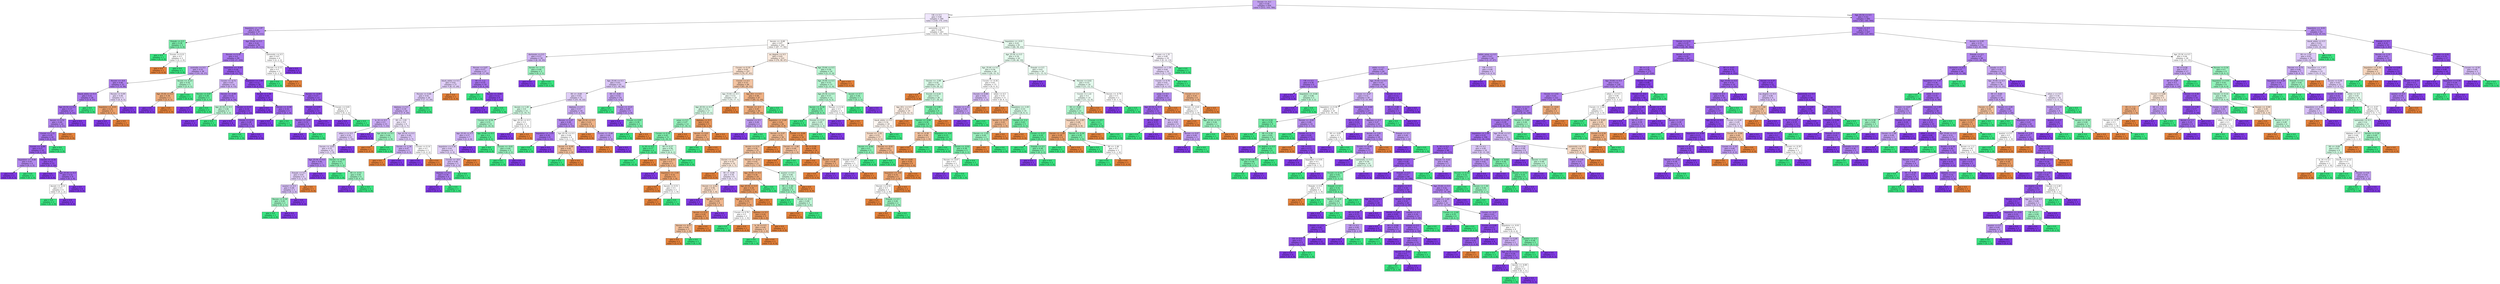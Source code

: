 digraph Tree {
node [shape=box, style="filled", color="black"] ;
0 [label="Oscore <= -0.1\ngini = 0.56\nsamples = 830\nvalue = [212, 310, 780]", fillcolor="#c3a1f3"] ;
1 [label="UK <= 0.5\ngini = 0.66\nsamples = 340\nvalue = [149, 170, 216]", fillcolor="#efe6fc"] ;
0 -> 1 [labeldistance=2.5, labelangle=45, headlabel="True"] ;
2 [label="Impulsive <= -1.97\ngini = 0.46\nsamples = 97\nvalue = [14, 35, 111]", fillcolor="#b287ef"] ;
1 -> 2 ;
3 [label="Female <= 0.5\ngini = 0.38\nsamples = 3\nvalue = [2, 6, 0]", fillcolor="#7beeab"] ;
2 -> 3 ;
4 [label="gini = 0.0\nsamples = 1\nvalue = [0, 4, 0]", fillcolor="#39e581"] ;
3 -> 4 ;
5 [label="Escore <= 0.21\ngini = 0.5\nsamples = 2\nvalue = [2, 2, 0]", fillcolor="#ffffff"] ;
3 -> 5 ;
6 [label="gini = 0.0\nsamples = 1\nvalue = [2, 0, 0]", fillcolor="#e58139"] ;
5 -> 6 ;
7 [label="gini = 0.0\nsamples = 1\nvalue = [0, 2, 0]", fillcolor="#39e581"] ;
5 -> 7 ;
8 [label="Age_55-64 <= 0.5\ngini = 0.42\nsamples = 94\nvalue = [12, 29, 111]", fillcolor="#ab7bee"] ;
2 -> 8 ;
9 [label="Nscore <= 0.18\ngini = 0.4\nsamples = 90\nvalue = [10, 27, 109]", fillcolor="#a877ed"] ;
8 -> 9 ;
10 [label="australia <= 0.5\ngini = 0.55\nsamples = 38\nvalue = [10, 14, 37]", fillcolor="#c19ef2"] ;
9 -> 10 ;
11 [label="Nscore <= -0.0\ngini = 0.46\nsamples = 33\nvalue = [7, 8, 36]", fillcolor="#ad7eee"] ;
10 -> 11 ;
12 [label="black_white <= 0.5\ngini = 0.41\nsamples = 28\nvalue = [3, 8, 31]", fillcolor="#aa79ed"] ;
11 -> 12 ;
13 [label="Age_45-54 <= 0.5\ngini = 0.37\nsamples = 27\nvalue = [3, 6, 31]", fillcolor="#a26dec"] ;
12 -> 13 ;
14 [label="Ascore <= 0.52\ngini = 0.46\nsamples = 22\nvalue = [3, 6, 21]", fillcolor="#b083ef"] ;
13 -> 14 ;
15 [label="Cscore <= 1.12\ngini = 0.35\nsamples = 20\nvalue = [0, 6, 21]", fillcolor="#a572ec"] ;
14 -> 15 ;
16 [label="Escore <= -0.88\ngini = 0.27\nsamples = 19\nvalue = [0, 4, 21]", fillcolor="#995fea"] ;
15 -> 16 ;
17 [label="Impulsive <= -0.46\ngini = 0.41\nsamples = 4\nvalue = [0, 2, 5]", fillcolor="#b388ef"] ;
16 -> 17 ;
18 [label="gini = 0.0\nsamples = 2\nvalue = [0, 0, 5]", fillcolor="#8139e5"] ;
17 -> 18 ;
19 [label="gini = 0.0\nsamples = 2\nvalue = [0, 2, 0]", fillcolor="#39e581"] ;
17 -> 19 ;
20 [label="Cscore <= -0.34\ngini = 0.2\nsamples = 15\nvalue = [0, 2, 16]", fillcolor="#9152e8"] ;
16 -> 20 ;
21 [label="gini = 0.0\nsamples = 7\nvalue = [0, 0, 8]", fillcolor="#8139e5"] ;
20 -> 21 ;
22 [label="Age_25-34 <= 0.5\ngini = 0.32\nsamples = 8\nvalue = [0, 2, 8]", fillcolor="#a06aec"] ;
20 -> 22 ;
23 [label="Ascore <= -0.31\ngini = 0.5\nsamples = 4\nvalue = [0, 2, 2]", fillcolor="#ffffff"] ;
22 -> 23 ;
24 [label="gini = 0.0\nsamples = 2\nvalue = [0, 2, 0]", fillcolor="#39e581"] ;
23 -> 24 ;
25 [label="gini = 0.0\nsamples = 2\nvalue = [0, 0, 2]", fillcolor="#8139e5"] ;
23 -> 25 ;
26 [label="gini = 0.0\nsamples = 4\nvalue = [0, 0, 6]", fillcolor="#8139e5"] ;
22 -> 26 ;
27 [label="gini = 0.0\nsamples = 1\nvalue = [0, 2, 0]", fillcolor="#39e581"] ;
15 -> 27 ;
28 [label="gini = 0.0\nsamples = 2\nvalue = [3, 0, 0]", fillcolor="#e58139"] ;
14 -> 28 ;
29 [label="gini = 0.0\nsamples = 5\nvalue = [0, 0, 10]", fillcolor="#8139e5"] ;
13 -> 29 ;
30 [label="gini = 0.0\nsamples = 1\nvalue = [0, 2, 0]", fillcolor="#39e581"] ;
12 -> 30 ;
31 [label="Nscore <= 0.09\ngini = 0.49\nsamples = 5\nvalue = [4, 0, 5]", fillcolor="#e6d7fa"] ;
11 -> 31 ;
32 [label="Impulsive <= -0.01\ngini = 0.32\nsamples = 2\nvalue = [4, 0, 1]", fillcolor="#eca06a"] ;
31 -> 32 ;
33 [label="gini = 0.0\nsamples = 1\nvalue = [0, 0, 1]", fillcolor="#8139e5"] ;
32 -> 33 ;
34 [label="gini = 0.0\nsamples = 1\nvalue = [4, 0, 0]", fillcolor="#e58139"] ;
32 -> 34 ;
35 [label="gini = 0.0\nsamples = 3\nvalue = [0, 0, 4]", fillcolor="#8139e5"] ;
31 -> 35 ;
36 [label="Ascore <= -0.23\ngini = 0.54\nsamples = 5\nvalue = [3, 6, 1]", fillcolor="#aaf4c9"] ;
10 -> 36 ;
37 [label="Age_35-44 <= 0.5\ngini = 0.38\nsamples = 2\nvalue = [3, 0, 1]", fillcolor="#eeab7b"] ;
36 -> 37 ;
38 [label="gini = 0.0\nsamples = 1\nvalue = [0, 0, 1]", fillcolor="#8139e5"] ;
37 -> 38 ;
39 [label="gini = 0.0\nsamples = 1\nvalue = [3, 0, 0]", fillcolor="#e58139"] ;
37 -> 39 ;
40 [label="gini = 0.0\nsamples = 3\nvalue = [0, 6, 0]", fillcolor="#39e581"] ;
36 -> 40 ;
41 [label="Impulsive <= -0.46\ngini = 0.26\nsamples = 52\nvalue = [0, 13, 72]", fillcolor="#985dea"] ;
9 -> 41 ;
42 [label="Cscore <= -0.72\ngini = 0.47\nsamples = 14\nvalue = [0, 9, 15]", fillcolor="#cdb0f5"] ;
41 -> 42 ;
43 [label="Nscore <= 0.87\ngini = 0.28\nsamples = 3\nvalue = [0, 5, 1]", fillcolor="#61ea9a"] ;
42 -> 43 ;
44 [label="gini = 0.0\nsamples = 1\nvalue = [0, 0, 1]", fillcolor="#8139e5"] ;
43 -> 44 ;
45 [label="gini = 0.0\nsamples = 2\nvalue = [0, 5, 0]", fillcolor="#39e581"] ;
43 -> 45 ;
46 [label="Oscore <= -0.98\ngini = 0.35\nsamples = 11\nvalue = [0, 4, 14]", fillcolor="#a572ec"] ;
42 -> 46 ;
47 [label="Age_45-54 <= 0.5\ngini = 0.48\nsamples = 3\nvalue = [0, 3, 2]", fillcolor="#bdf6d5"] ;
46 -> 47 ;
48 [label="gini = 0.0\nsamples = 2\nvalue = [0, 0, 2]", fillcolor="#8139e5"] ;
47 -> 48 ;
49 [label="gini = 0.0\nsamples = 1\nvalue = [0, 3, 0]", fillcolor="#39e581"] ;
47 -> 49 ;
50 [label="Cscore <= 0.13\ngini = 0.14\nsamples = 8\nvalue = [0, 1, 12]", fillcolor="#8c49e7"] ;
46 -> 50 ;
51 [label="gini = 0.0\nsamples = 4\nvalue = [0, 0, 7]", fillcolor="#8139e5"] ;
50 -> 51 ;
52 [label="Cscore <= 0.51\ngini = 0.28\nsamples = 4\nvalue = [0, 1, 5]", fillcolor="#9a61ea"] ;
50 -> 52 ;
53 [label="gini = 0.0\nsamples = 1\nvalue = [0, 1, 0]", fillcolor="#39e581"] ;
52 -> 53 ;
54 [label="gini = 0.0\nsamples = 3\nvalue = [0, 0, 5]", fillcolor="#8139e5"] ;
52 -> 54 ;
55 [label="Impulsive <= 1.09\ngini = 0.12\nsamples = 38\nvalue = [0, 4, 57]", fillcolor="#8a47e7"] ;
41 -> 55 ;
56 [label="Ascore <= 1.36\ngini = 0.05\nsamples = 25\nvalue = [0, 1, 41]", fillcolor="#843ee6"] ;
55 -> 56 ;
57 [label="gini = 0.0\nsamples = 22\nvalue = [0, 0, 37]", fillcolor="#8139e5"] ;
56 -> 57 ;
58 [label="Oscore <= -0.38\ngini = 0.32\nsamples = 3\nvalue = [0, 1, 4]", fillcolor="#a06aec"] ;
56 -> 58 ;
59 [label="gini = 0.0\nsamples = 2\nvalue = [0, 0, 4]", fillcolor="#8139e5"] ;
58 -> 59 ;
60 [label="gini = 0.0\nsamples = 1\nvalue = [0, 1, 0]", fillcolor="#39e581"] ;
58 -> 60 ;
61 [label="Ascore <= -0.09\ngini = 0.27\nsamples = 13\nvalue = [0, 3, 16]", fillcolor="#995eea"] ;
55 -> 61 ;
62 [label="Nscore <= 0.92\ngini = 0.12\nsamples = 11\nvalue = [0, 1, 14]", fillcolor="#8a47e7"] ;
61 -> 62 ;
63 [label="Ascore <= -0.61\ngini = 0.32\nsamples = 4\nvalue = [0, 1, 4]", fillcolor="#a06aec"] ;
62 -> 63 ;
64 [label="gini = 0.0\nsamples = 3\nvalue = [0, 0, 4]", fillcolor="#8139e5"] ;
63 -> 64 ;
65 [label="gini = 0.0\nsamples = 1\nvalue = [0, 1, 0]", fillcolor="#39e581"] ;
63 -> 65 ;
66 [label="gini = 0.0\nsamples = 7\nvalue = [0, 0, 10]", fillcolor="#8139e5"] ;
62 -> 66 ;
67 [label="Cscore <= 0.83\ngini = 0.5\nsamples = 2\nvalue = [0, 2, 2]", fillcolor="#ffffff"] ;
61 -> 67 ;
68 [label="gini = 0.0\nsamples = 1\nvalue = [0, 0, 2]", fillcolor="#8139e5"] ;
67 -> 68 ;
69 [label="gini = 0.0\nsamples = 1\nvalue = [0, 2, 0]", fillcolor="#39e581"] ;
67 -> 69 ;
70 [label="university <= 0.5\ngini = 0.67\nsamples = 4\nvalue = [2, 2, 2]", fillcolor="#ffffff"] ;
8 -> 70 ;
71 [label="Nscore <= 0.13\ngini = 0.5\nsamples = 2\nvalue = [2, 2, 0]", fillcolor="#ffffff"] ;
70 -> 71 ;
72 [label="gini = 0.0\nsamples = 1\nvalue = [0, 2, 0]", fillcolor="#39e581"] ;
71 -> 72 ;
73 [label="gini = 0.0\nsamples = 1\nvalue = [2, 0, 0]", fillcolor="#e58139"] ;
71 -> 73 ;
74 [label="gini = 0.0\nsamples = 2\nvalue = [0, 0, 2]", fillcolor="#8139e5"] ;
70 -> 74 ;
75 [label="university <= 0.5\ngini = 0.66\nsamples = 243\nvalue = [135, 135, 105]", fillcolor="#ffffff"] ;
1 -> 75 ;
76 [label="Ascore <= -0.68\ngini = 0.67\nsamples = 162\nvalue = [87, 77, 82]", fillcolor="#fefbf9"] ;
75 -> 76 ;
77 [label="doctorate <= 0.5\ngini = 0.57\nsamples = 39\nvalue = [8, 19, 35]", fillcolor="#d0b5f5"] ;
76 -> 77 ;
78 [label="Nscore <= 0.87\ngini = 0.57\nsamples = 37\nvalue = [8, 17, 34]", fillcolor="#ccaff4"] ;
77 -> 78 ;
79 [label="black_white <= 0.5\ngini = 0.62\nsamples = 27\nvalue = [8, 13, 20]", fillcolor="#e0cef8"] ;
78 -> 79 ;
80 [label="Nscore <= 0.68\ngini = 0.61\nsamples = 26\nvalue = [7, 13, 20]", fillcolor="#deccf8"] ;
79 -> 80 ;
81 [label="diploma <= 0.5\ngini = 0.59\nsamples = 24\nvalue = [7, 9, 20]", fillcolor="#ccaef4"] ;
80 -> 81 ;
82 [label="ls_16 <= 0.5\ngini = 0.5\nsamples = 15\nvalue = [1, 7, 13]", fillcolor="#c9aaf4"] ;
81 -> 82 ;
83 [label="other_e <= 0.5\ngini = 0.54\nsamples = 13\nvalue = [1, 7, 10]", fillcolor="#ddc9f8"] ;
82 -> 83 ;
84 [label="Oscore <= -0.65\ngini = 0.55\nsamples = 12\nvalue = [1, 7, 9]", fillcolor="#e6d7fa"] ;
83 -> 84 ;
85 [label="Age_25-34 <= 0.5\ngini = 0.46\nsamples = 7\nvalue = [1, 2, 7]", fillcolor="#b083ef"] ;
84 -> 85 ;
86 [label="Female <= 0.5\ngini = 0.61\nsamples = 4\nvalue = [1, 2, 3]", fillcolor="#e0cef8"] ;
85 -> 86 ;
87 [label="master <= 0.5\ngini = 0.48\nsamples = 3\nvalue = [0, 2, 3]", fillcolor="#d5bdf6"] ;
86 -> 87 ;
88 [label="Nscore <= 0.18\ngini = 0.44\nsamples = 2\nvalue = [0, 2, 1]", fillcolor="#9cf2c0"] ;
87 -> 88 ;
89 [label="gini = 0.0\nsamples = 1\nvalue = [0, 2, 0]", fillcolor="#39e581"] ;
88 -> 89 ;
90 [label="gini = 0.0\nsamples = 1\nvalue = [0, 0, 1]", fillcolor="#8139e5"] ;
88 -> 90 ;
91 [label="gini = 0.0\nsamples = 1\nvalue = [0, 0, 2]", fillcolor="#8139e5"] ;
87 -> 91 ;
92 [label="gini = 0.0\nsamples = 1\nvalue = [1, 0, 0]", fillcolor="#e58139"] ;
86 -> 92 ;
93 [label="gini = 0.0\nsamples = 3\nvalue = [0, 0, 4]", fillcolor="#8139e5"] ;
85 -> 93 ;
94 [label="Oscore <= -0.38\ngini = 0.41\nsamples = 5\nvalue = [0, 5, 2]", fillcolor="#88efb3"] ;
84 -> 94 ;
95 [label="gini = 0.0\nsamples = 1\nvalue = [0, 1, 0]", fillcolor="#39e581"] ;
94 -> 95 ;
96 [label="SS <= -0.53\ngini = 0.44\nsamples = 4\nvalue = [0, 4, 2]", fillcolor="#9cf2c0"] ;
94 -> 96 ;
97 [label="gini = 0.0\nsamples = 1\nvalue = [0, 0, 2]", fillcolor="#8139e5"] ;
96 -> 97 ;
98 [label="gini = 0.0\nsamples = 3\nvalue = [0, 4, 0]", fillcolor="#39e581"] ;
96 -> 98 ;
99 [label="gini = 0.0\nsamples = 1\nvalue = [0, 0, 1]", fillcolor="#8139e5"] ;
83 -> 99 ;
100 [label="gini = 0.0\nsamples = 2\nvalue = [0, 0, 3]", fillcolor="#8139e5"] ;
82 -> 100 ;
101 [label="SS <= -1.81\ngini = 0.6\nsamples = 9\nvalue = [6, 2, 7]", fillcolor="#f1e9fc"] ;
81 -> 101 ;
102 [label="Age_45-54 <= 0.5\ngini = 0.44\nsamples = 2\nvalue = [1, 2, 0]", fillcolor="#9cf2c0"] ;
101 -> 102 ;
103 [label="gini = 0.0\nsamples = 1\nvalue = [1, 0, 0]", fillcolor="#e58139"] ;
102 -> 103 ;
104 [label="gini = 0.0\nsamples = 1\nvalue = [0, 2, 0]", fillcolor="#39e581"] ;
102 -> 104 ;
105 [label="Age_45-54 <= 0.5\ngini = 0.49\nsamples = 7\nvalue = [5, 0, 7]", fillcolor="#dbc6f8"] ;
101 -> 105 ;
106 [label="Oscore <= -1.34\ngini = 0.47\nsamples = 5\nvalue = [3, 0, 5]", fillcolor="#cdb0f5"] ;
105 -> 106 ;
107 [label="gini = 0.0\nsamples = 2\nvalue = [3, 0, 0]", fillcolor="#e58139"] ;
106 -> 107 ;
108 [label="gini = 0.0\nsamples = 3\nvalue = [0, 0, 5]", fillcolor="#8139e5"] ;
106 -> 108 ;
109 [label="Cscore <= 0.14\ngini = 0.5\nsamples = 2\nvalue = [2, 0, 2]", fillcolor="#ffffff"] ;
105 -> 109 ;
110 [label="gini = 0.0\nsamples = 1\nvalue = [0, 0, 2]", fillcolor="#8139e5"] ;
109 -> 110 ;
111 [label="gini = 0.0\nsamples = 1\nvalue = [2, 0, 0]", fillcolor="#e58139"] ;
109 -> 111 ;
112 [label="gini = 0.0\nsamples = 2\nvalue = [0, 4, 0]", fillcolor="#39e581"] ;
80 -> 112 ;
113 [label="gini = 0.0\nsamples = 1\nvalue = [1, 0, 0]", fillcolor="#e58139"] ;
79 -> 113 ;
114 [label="SS <= -1.2\ngini = 0.35\nsamples = 10\nvalue = [0, 4, 14]", fillcolor="#a572ec"] ;
78 -> 114 ;
115 [label="gini = 0.0\nsamples = 1\nvalue = [0, 3, 0]", fillcolor="#39e581"] ;
114 -> 115 ;
116 [label="Ascore <= -0.84\ngini = 0.12\nsamples = 9\nvalue = [0, 1, 14]", fillcolor="#8a47e7"] ;
114 -> 116 ;
117 [label="gini = 0.0\nsamples = 8\nvalue = [0, 0, 14]", fillcolor="#8139e5"] ;
116 -> 117 ;
118 [label="gini = 0.0\nsamples = 1\nvalue = [0, 1, 0]", fillcolor="#39e581"] ;
116 -> 118 ;
119 [label="Ascore <= -1.13\ngini = 0.44\nsamples = 2\nvalue = [0, 2, 1]", fillcolor="#9cf2c0"] ;
77 -> 119 ;
120 [label="gini = 0.0\nsamples = 1\nvalue = [0, 0, 1]", fillcolor="#8139e5"] ;
119 -> 120 ;
121 [label="gini = 0.0\nsamples = 1\nvalue = [0, 2, 0]", fillcolor="#39e581"] ;
119 -> 121 ;
122 [label="no_degree <= 0.5\ngini = 0.65\nsamples = 123\nvalue = [79, 58, 47]", fillcolor="#fbeade"] ;
76 -> 122 ;
123 [label="Cscore <= 0.19\ngini = 0.64\nsamples = 107\nvalue = [76, 47, 41]", fillcolor="#f9e0ce"] ;
122 -> 123 ;
124 [label="Age_35-44 <= 0.5\ngini = 0.61\nsamples = 41\nvalue = [11, 18, 30]", fillcolor="#dac5f7"] ;
123 -> 124 ;
125 [label="SS <= -0.69\ngini = 0.63\nsamples = 31\nvalue = [10, 14, 22]", fillcolor="#e0cef8"] ;
124 -> 125 ;
126 [label="Ascore <= 1.28\ngini = 0.6\nsamples = 15\nvalue = [3, 10, 7]", fillcolor="#d1f9e2"] ;
125 -> 126 ;
127 [label="Cscore <= -0.34\ngini = 0.51\nsamples = 13\nvalue = [1, 10, 5]", fillcolor="#a5f3c6"] ;
126 -> 127 ;
128 [label="Age_25-34 <= 0.5\ngini = 0.57\nsamples = 7\nvalue = [1, 2, 4]", fillcolor="#cdb0f5"] ;
127 -> 128 ;
129 [label="Impulsive <= 0.36\ngini = 0.61\nsamples = 6\nvalue = [1, 2, 3]", fillcolor="#e0cef8"] ;
128 -> 129 ;
130 [label="Cscore <= -0.9\ngini = 0.48\nsamples = 5\nvalue = [0, 2, 3]", fillcolor="#d5bdf6"] ;
129 -> 130 ;
131 [label="diploma <= 0.5\ngini = 0.38\nsamples = 4\nvalue = [0, 1, 3]", fillcolor="#ab7bee"] ;
130 -> 131 ;
132 [label="gini = 0.0\nsamples = 3\nvalue = [0, 0, 3]", fillcolor="#8139e5"] ;
131 -> 132 ;
133 [label="gini = 0.0\nsamples = 1\nvalue = [0, 1, 0]", fillcolor="#39e581"] ;
131 -> 133 ;
134 [label="gini = 0.0\nsamples = 1\nvalue = [0, 1, 0]", fillcolor="#39e581"] ;
130 -> 134 ;
135 [label="gini = 0.0\nsamples = 1\nvalue = [1, 0, 0]", fillcolor="#e58139"] ;
129 -> 135 ;
136 [label="gini = 0.0\nsamples = 1\nvalue = [0, 0, 1]", fillcolor="#8139e5"] ;
128 -> 136 ;
137 [label="Age_55-64 <= 0.5\ngini = 0.2\nsamples = 6\nvalue = [0, 8, 1]", fillcolor="#52e891"] ;
127 -> 137 ;
138 [label="gini = 0.0\nsamples = 4\nvalue = [0, 6, 0]", fillcolor="#39e581"] ;
137 -> 138 ;
139 [label="Escore <= -0.61\ngini = 0.44\nsamples = 2\nvalue = [0, 2, 1]", fillcolor="#9cf2c0"] ;
137 -> 139 ;
140 [label="gini = 0.0\nsamples = 1\nvalue = [0, 2, 0]", fillcolor="#39e581"] ;
139 -> 140 ;
141 [label="gini = 0.0\nsamples = 1\nvalue = [0, 0, 1]", fillcolor="#8139e5"] ;
139 -> 141 ;
142 [label="Age_25-34 <= 0.5\ngini = 0.5\nsamples = 2\nvalue = [2, 0, 2]", fillcolor="#ffffff"] ;
126 -> 142 ;
143 [label="gini = 0.0\nsamples = 1\nvalue = [0, 0, 2]", fillcolor="#8139e5"] ;
142 -> 143 ;
144 [label="gini = 0.0\nsamples = 1\nvalue = [2, 0, 0]", fillcolor="#e58139"] ;
142 -> 144 ;
145 [label="diploma <= 0.5\ngini = 0.57\nsamples = 16\nvalue = [7, 4, 15]", fillcolor="#caacf4"] ;
125 -> 145 ;
146 [label="Nscore <= 0.47\ngini = 0.48\nsamples = 12\nvalue = [2, 4, 13]", fillcolor="#b388ef"] ;
145 -> 146 ;
147 [label="Impulsive <= -1.05\ngini = 0.34\nsamples = 8\nvalue = [0, 3, 11]", fillcolor="#a36fec"] ;
146 -> 147 ;
148 [label="gini = 0.0\nsamples = 2\nvalue = [0, 3, 0]", fillcolor="#39e581"] ;
147 -> 148 ;
149 [label="gini = 0.0\nsamples = 6\nvalue = [0, 0, 11]", fillcolor="#8139e5"] ;
147 -> 149 ;
150 [label="Age_45-54 <= 0.5\ngini = 0.64\nsamples = 4\nvalue = [2, 1, 2]", fillcolor="#ffffff"] ;
146 -> 150 ;
151 [label="Ascore <= -0.08\ngini = 0.44\nsamples = 3\nvalue = [2, 1, 0]", fillcolor="#f2c09c"] ;
150 -> 151 ;
152 [label="gini = 0.0\nsamples = 1\nvalue = [0, 1, 0]", fillcolor="#39e581"] ;
151 -> 152 ;
153 [label="gini = 0.0\nsamples = 2\nvalue = [2, 0, 0]", fillcolor="#e58139"] ;
151 -> 153 ;
154 [label="gini = 0.0\nsamples = 1\nvalue = [0, 0, 2]", fillcolor="#8139e5"] ;
150 -> 154 ;
155 [label="Age_25-34 <= 0.5\ngini = 0.41\nsamples = 4\nvalue = [5, 0, 2]", fillcolor="#efb388"] ;
145 -> 155 ;
156 [label="gini = 0.0\nsamples = 2\nvalue = [4, 0, 0]", fillcolor="#e58139"] ;
155 -> 156 ;
157 [label="Escore <= -0.48\ngini = 0.44\nsamples = 2\nvalue = [1, 0, 2]", fillcolor="#c09cf2"] ;
155 -> 157 ;
158 [label="gini = 0.0\nsamples = 1\nvalue = [1, 0, 0]", fillcolor="#e58139"] ;
157 -> 158 ;
159 [label="gini = 0.0\nsamples = 1\nvalue = [0, 0, 2]", fillcolor="#8139e5"] ;
157 -> 159 ;
160 [label="SS <= -0.85\ngini = 0.52\nsamples = 10\nvalue = [1, 4, 8]", fillcolor="#c7a7f3"] ;
124 -> 160 ;
161 [label="gini = 0.0\nsamples = 1\nvalue = [0, 1, 0]", fillcolor="#39e581"] ;
160 -> 161 ;
162 [label="Cscore <= -0.21\ngini = 0.49\nsamples = 9\nvalue = [1, 3, 8]", fillcolor="#b991f1"] ;
160 -> 162 ;
163 [label="gini = 0.0\nsamples = 6\nvalue = [0, 0, 8]", fillcolor="#8139e5"] ;
162 -> 163 ;
164 [label="Escore <= 0.91\ngini = 0.38\nsamples = 3\nvalue = [1, 3, 0]", fillcolor="#7beeab"] ;
162 -> 164 ;
165 [label="gini = 0.0\nsamples = 2\nvalue = [0, 3, 0]", fillcolor="#39e581"] ;
164 -> 165 ;
166 [label="gini = 0.0\nsamples = 1\nvalue = [1, 0, 0]", fillcolor="#e58139"] ;
164 -> 166 ;
167 [label="Cscore <= 0.5\ngini = 0.53\nsamples = 66\nvalue = [65, 29, 11]", fillcolor="#f3c3a1"] ;
123 -> 167 ;
168 [label="Age_55-64 <= 0.5\ngini = 0.53\nsamples = 19\nvalue = [16, 17, 1]", fillcolor="#f4fef8"] ;
167 -> 168 ;
169 [label="Age_45-54 <= 0.5\ngini = 0.52\nsamples = 17\nvalue = [13, 17, 1]", fillcolor="#d3f9e3"] ;
168 -> 169 ;
170 [label="asian <= 0.5\ngini = 0.47\nsamples = 12\nvalue = [7, 16, 1]", fillcolor="#96f1bc"] ;
169 -> 170 ;
171 [label="Cscore <= 0.34\ngini = 0.42\nsamples = 11\nvalue = [5, 16, 1]", fillcolor="#7feead"] ;
170 -> 171 ;
172 [label="ls_16 <= 0.5\ngini = 0.17\nsamples = 4\nvalue = [1, 10, 0]", fillcolor="#4de88e"] ;
171 -> 172 ;
173 [label="gini = 0.0\nsamples = 3\nvalue = [0, 10, 0]", fillcolor="#39e581"] ;
172 -> 173 ;
174 [label="gini = 0.0\nsamples = 1\nvalue = [1, 0, 0]", fillcolor="#e58139"] ;
172 -> 174 ;
175 [label="SS <= 0.27\ngini = 0.56\nsamples = 7\nvalue = [4, 6, 1]", fillcolor="#c6f8db"] ;
171 -> 175 ;
176 [label="Ascore <= -0.31\ngini = 0.5\nsamples = 5\nvalue = [4, 1, 1]", fillcolor="#efb388"] ;
175 -> 176 ;
177 [label="gini = 0.0\nsamples = 1\nvalue = [0, 0, 1]", fillcolor="#8139e5"] ;
176 -> 177 ;
178 [label="Impulsive <= -1.05\ngini = 0.32\nsamples = 4\nvalue = [4, 1, 0]", fillcolor="#eca06a"] ;
176 -> 178 ;
179 [label="gini = 0.0\nsamples = 2\nvalue = [3, 0, 0]", fillcolor="#e58139"] ;
178 -> 179 ;
180 [label="Ascore <= 0.51\ngini = 0.5\nsamples = 2\nvalue = [1, 1, 0]", fillcolor="#ffffff"] ;
178 -> 180 ;
181 [label="gini = 0.0\nsamples = 1\nvalue = [1, 0, 0]", fillcolor="#e58139"] ;
180 -> 181 ;
182 [label="gini = 0.0\nsamples = 1\nvalue = [0, 1, 0]", fillcolor="#39e581"] ;
180 -> 182 ;
183 [label="gini = 0.0\nsamples = 2\nvalue = [0, 5, 0]", fillcolor="#39e581"] ;
175 -> 183 ;
184 [label="gini = 0.0\nsamples = 1\nvalue = [2, 0, 0]", fillcolor="#e58139"] ;
170 -> 184 ;
185 [label="diploma <= 0.5\ngini = 0.24\nsamples = 5\nvalue = [6, 1, 0]", fillcolor="#e9965a"] ;
169 -> 185 ;
186 [label="Ascore <= 0.61\ngini = 0.38\nsamples = 3\nvalue = [3, 1, 0]", fillcolor="#eeab7b"] ;
185 -> 186 ;
187 [label="gini = 0.0\nsamples = 1\nvalue = [0, 1, 0]", fillcolor="#39e581"] ;
186 -> 187 ;
188 [label="gini = 0.0\nsamples = 2\nvalue = [3, 0, 0]", fillcolor="#e58139"] ;
186 -> 188 ;
189 [label="gini = 0.0\nsamples = 2\nvalue = [3, 0, 0]", fillcolor="#e58139"] ;
185 -> 189 ;
190 [label="gini = 0.0\nsamples = 2\nvalue = [3, 0, 0]", fillcolor="#e58139"] ;
168 -> 190 ;
191 [label="Age_65+ <= 0.5\ngini = 0.48\nsamples = 47\nvalue = [49, 12, 10]", fillcolor="#efb083"] ;
167 -> 191 ;
192 [label="Nscore <= -2.2\ngini = 0.45\nsamples = 46\nvalue = [49, 10, 10]", fillcolor="#eeac7c"] ;
191 -> 192 ;
193 [label="master <= 0.5\ngini = 0.44\nsamples = 2\nvalue = [0, 1, 2]", fillcolor="#c09cf2"] ;
192 -> 193 ;
194 [label="gini = 0.0\nsamples = 1\nvalue = [0, 0, 2]", fillcolor="#8139e5"] ;
193 -> 194 ;
195 [label="gini = 0.0\nsamples = 1\nvalue = [0, 1, 0]", fillcolor="#39e581"] ;
193 -> 195 ;
196 [label="Impulsive <= -0.46\ngini = 0.42\nsamples = 44\nvalue = [49, 9, 8]", fillcolor="#eda774"] ;
192 -> 196 ;
197 [label="Nscore <= 0.97\ngini = 0.52\nsamples = 28\nvalue = [27, 8, 7]", fillcolor="#f0b990"] ;
196 -> 197 ;
198 [label="Ascore <= 0.51\ngini = 0.56\nsamples = 25\nvalue = [22, 8, 7]", fillcolor="#f2c29f"] ;
197 -> 198 ;
199 [label="Escore <= -0.42\ngini = 0.55\nsamples = 10\nvalue = [9, 1, 7]", fillcolor="#fae6d7"] ;
198 -> 199 ;
200 [label="gini = 0.0\nsamples = 2\nvalue = [3, 0, 0]", fillcolor="#e58139"] ;
199 -> 200 ;
201 [label="SS <= -0.06\ngini = 0.56\nsamples = 8\nvalue = [6, 1, 7]", fillcolor="#efe6fc"] ;
199 -> 201 ;
202 [label="Oscore <= -2.02\ngini = 0.56\nsamples = 7\nvalue = [6, 1, 4]", fillcolor="#f8dbc6"] ;
201 -> 202 ;
203 [label="gini = 0.0\nsamples = 1\nvalue = [0, 0, 2]", fillcolor="#8139e5"] ;
202 -> 203 ;
204 [label="Age_35-44 <= 0.5\ngini = 0.49\nsamples = 6\nvalue = [6, 1, 2]", fillcolor="#f0b78e"] ;
202 -> 204 ;
205 [label="Ascore <= 0.21\ngini = 0.24\nsamples = 5\nvalue = [6, 1, 0]", fillcolor="#e9965a"] ;
204 -> 205 ;
206 [label="Nscore <= -0.57\ngini = 0.44\nsamples = 3\nvalue = [2, 1, 0]", fillcolor="#f2c09c"] ;
205 -> 206 ;
207 [label="gini = 0.0\nsamples = 2\nvalue = [2, 0, 0]", fillcolor="#e58139"] ;
206 -> 207 ;
208 [label="gini = 0.0\nsamples = 1\nvalue = [0, 1, 0]", fillcolor="#39e581"] ;
206 -> 208 ;
209 [label="gini = 0.0\nsamples = 2\nvalue = [4, 0, 0]", fillcolor="#e58139"] ;
205 -> 209 ;
210 [label="gini = 0.0\nsamples = 1\nvalue = [0, 0, 2]", fillcolor="#8139e5"] ;
204 -> 210 ;
211 [label="gini = 0.0\nsamples = 1\nvalue = [0, 0, 3]", fillcolor="#8139e5"] ;
201 -> 211 ;
212 [label="Nscore <= -0.31\ngini = 0.45\nsamples = 15\nvalue = [13, 7, 0]", fillcolor="#f3c5a4"] ;
198 -> 212 ;
213 [label="Age_55-64 <= 0.5\ngini = 0.36\nsamples = 10\nvalue = [10, 3, 0]", fillcolor="#eda774"] ;
212 -> 213 ;
214 [label="Age_45-54 <= 0.5\ngini = 0.28\nsamples = 9\nvalue = [10, 2, 0]", fillcolor="#ea9a61"] ;
213 -> 214 ;
215 [label="Age_35-44 <= 0.5\ngini = 0.35\nsamples = 7\nvalue = [7, 2, 0]", fillcolor="#eca572"] ;
214 -> 215 ;
216 [label="Cscore <= 0.76\ngini = 0.5\nsamples = 2\nvalue = [1, 1, 0]", fillcolor="#ffffff"] ;
215 -> 216 ;
217 [label="gini = 0.0\nsamples = 1\nvalue = [0, 1, 0]", fillcolor="#39e581"] ;
216 -> 217 ;
218 [label="gini = 0.0\nsamples = 1\nvalue = [1, 0, 0]", fillcolor="#e58139"] ;
216 -> 218 ;
219 [label="diploma <= 0.5\ngini = 0.24\nsamples = 5\nvalue = [6, 1, 0]", fillcolor="#e9965a"] ;
215 -> 219 ;
220 [label="ls_16 <= 0.5\ngini = 0.44\nsamples = 3\nvalue = [2, 1, 0]", fillcolor="#f2c09c"] ;
219 -> 220 ;
221 [label="gini = 0.0\nsamples = 1\nvalue = [0, 1, 0]", fillcolor="#39e581"] ;
220 -> 221 ;
222 [label="gini = 0.0\nsamples = 2\nvalue = [2, 0, 0]", fillcolor="#e58139"] ;
220 -> 222 ;
223 [label="gini = 0.0\nsamples = 2\nvalue = [4, 0, 0]", fillcolor="#e58139"] ;
219 -> 223 ;
224 [label="gini = 0.0\nsamples = 2\nvalue = [3, 0, 0]", fillcolor="#e58139"] ;
214 -> 224 ;
225 [label="gini = 0.0\nsamples = 1\nvalue = [0, 1, 0]", fillcolor="#39e581"] ;
213 -> 225 ;
226 [label="master <= 0.5\ngini = 0.49\nsamples = 5\nvalue = [3, 4, 0]", fillcolor="#cef8e0"] ;
212 -> 226 ;
227 [label="SS <= -1.46\ngini = 0.44\nsamples = 4\nvalue = [2, 4, 0]", fillcolor="#9cf2c0"] ;
226 -> 227 ;
228 [label="gini = 0.0\nsamples = 1\nvalue = [0, 1, 0]", fillcolor="#39e581"] ;
227 -> 228 ;
229 [label="Escore <= -0.3\ngini = 0.48\nsamples = 3\nvalue = [2, 3, 0]", fillcolor="#bdf6d5"] ;
227 -> 229 ;
230 [label="gini = 0.0\nsamples = 1\nvalue = [2, 0, 0]", fillcolor="#e58139"] ;
229 -> 230 ;
231 [label="gini = 0.0\nsamples = 2\nvalue = [0, 3, 0]", fillcolor="#39e581"] ;
229 -> 231 ;
232 [label="gini = 0.0\nsamples = 1\nvalue = [1, 0, 0]", fillcolor="#e58139"] ;
226 -> 232 ;
233 [label="gini = 0.0\nsamples = 3\nvalue = [5, 0, 0]", fillcolor="#e58139"] ;
197 -> 233 ;
234 [label="Escore <= -0.08\ngini = 0.16\nsamples = 16\nvalue = [22, 1, 1]", fillcolor="#e78c4a"] ;
196 -> 234 ;
235 [label="Oscore <= -1.06\ngini = 0.44\nsamples = 2\nvalue = [2, 1, 0]", fillcolor="#f2c09c"] ;
234 -> 235 ;
236 [label="gini = 0.0\nsamples = 1\nvalue = [2, 0, 0]", fillcolor="#e58139"] ;
235 -> 236 ;
237 [label="gini = 0.0\nsamples = 1\nvalue = [0, 1, 0]", fillcolor="#39e581"] ;
235 -> 237 ;
238 [label="SS <= 0.58\ngini = 0.09\nsamples = 14\nvalue = [20, 0, 1]", fillcolor="#e68743"] ;
234 -> 238 ;
239 [label="gini = 0.0\nsamples = 11\nvalue = [17, 0, 0]", fillcolor="#e58139"] ;
238 -> 239 ;
240 [label="Nscore <= -0.37\ngini = 0.38\nsamples = 3\nvalue = [3, 0, 1]", fillcolor="#eeab7b"] ;
238 -> 240 ;
241 [label="gini = 0.0\nsamples = 2\nvalue = [3, 0, 0]", fillcolor="#e58139"] ;
240 -> 241 ;
242 [label="gini = 0.0\nsamples = 1\nvalue = [0, 0, 1]", fillcolor="#8139e5"] ;
240 -> 242 ;
243 [label="gini = 0.0\nsamples = 1\nvalue = [0, 2, 0]", fillcolor="#39e581"] ;
191 -> 243 ;
244 [label="Age_55-64 <= 0.5\ngini = 0.58\nsamples = 16\nvalue = [3, 11, 6]", fillcolor="#b8f6d2"] ;
122 -> 244 ;
245 [label="Age_35-44 <= 0.5\ngini = 0.55\nsamples = 15\nvalue = [2, 11, 6]", fillcolor="#b3f5cf"] ;
244 -> 245 ;
246 [label="Age_25-34 <= 0.5\ngini = 0.57\nsamples = 12\nvalue = [2, 9, 5]", fillcolor="#b7f6d1"] ;
245 -> 246 ;
247 [label="Ascore <= -0.38\ngini = 0.38\nsamples = 9\nvalue = [0, 9, 3]", fillcolor="#7beeab"] ;
246 -> 247 ;
248 [label="gini = 0.0\nsamples = 3\nvalue = [0, 5, 0]", fillcolor="#39e581"] ;
247 -> 248 ;
249 [label="Escore <= 0.33\ngini = 0.49\nsamples = 6\nvalue = [0, 4, 3]", fillcolor="#cef8e0"] ;
247 -> 249 ;
250 [label="gini = 0.0\nsamples = 4\nvalue = [0, 4, 0]", fillcolor="#39e581"] ;
249 -> 250 ;
251 [label="gini = 0.0\nsamples = 2\nvalue = [0, 0, 3]", fillcolor="#8139e5"] ;
249 -> 251 ;
252 [label="Nscore <= 0.34\ngini = 0.5\nsamples = 3\nvalue = [2, 0, 2]", fillcolor="#ffffff"] ;
246 -> 252 ;
253 [label="gini = 0.0\nsamples = 2\nvalue = [0, 0, 2]", fillcolor="#8139e5"] ;
252 -> 253 ;
254 [label="gini = 0.0\nsamples = 1\nvalue = [2, 0, 0]", fillcolor="#e58139"] ;
252 -> 254 ;
255 [label="Ascore <= 0.7\ngini = 0.44\nsamples = 3\nvalue = [0, 2, 1]", fillcolor="#9cf2c0"] ;
245 -> 255 ;
256 [label="gini = 0.0\nsamples = 2\nvalue = [0, 2, 0]", fillcolor="#39e581"] ;
255 -> 256 ;
257 [label="gini = 0.0\nsamples = 1\nvalue = [0, 0, 1]", fillcolor="#8139e5"] ;
255 -> 257 ;
258 [label="gini = 0.0\nsamples = 1\nvalue = [1, 0, 0]", fillcolor="#e58139"] ;
244 -> 258 ;
259 [label="Impulsive <= -0.01\ngini = 0.63\nsamples = 81\nvalue = [48, 58, 23]", fillcolor="#e7fcef"] ;
75 -> 259 ;
260 [label="Age_25-34 <= 0.5\ngini = 0.59\nsamples = 62\nvalue = [39, 46, 10]", fillcolor="#e6fcef"] ;
259 -> 260 ;
261 [label="Age_35-44 <= 0.5\ngini = 0.56\nsamples = 44\nvalue = [28, 33, 5]", fillcolor="#e5fcee"] ;
260 -> 261 ;
262 [label="Oscore <= -1.69\ngini = 0.54\nsamples = 29\nvalue = [19, 24, 2]", fillcolor="#d9fae7"] ;
261 -> 262 ;
263 [label="gini = 0.0\nsamples = 1\nvalue = [2, 0, 0]", fillcolor="#e58139"] ;
262 -> 263 ;
264 [label="Escore <= 0.24\ngini = 0.53\nsamples = 28\nvalue = [17, 24, 2]", fillcolor="#caf8dd"] ;
262 -> 264 ;
265 [label="Age_65+ <= 0.5\ngini = 0.53\nsamples = 19\nvalue = [14, 12, 1]", fillcolor="#fceee5"] ;
264 -> 265 ;
266 [label="black_white <= 0.5\ngini = 0.54\nsamples = 18\nvalue = [13, 12, 1]", fillcolor="#fdf6f1"] ;
265 -> 266 ;
267 [label="Escore <= -1.02\ngini = 0.53\nsamples = 17\nvalue = [13, 9, 1]", fillcolor="#f8dbc6"] ;
266 -> 267 ;
268 [label="Ascore <= -0.84\ngini = 0.5\nsamples = 5\nvalue = [1, 4, 1]", fillcolor="#88efb3"] ;
267 -> 268 ;
269 [label="Female <= 0.5\ngini = 0.5\nsamples = 2\nvalue = [1, 0, 1]", fillcolor="#ffffff"] ;
268 -> 269 ;
270 [label="gini = 0.0\nsamples = 1\nvalue = [0, 0, 1]", fillcolor="#8139e5"] ;
269 -> 270 ;
271 [label="gini = 0.0\nsamples = 1\nvalue = [1, 0, 0]", fillcolor="#e58139"] ;
269 -> 271 ;
272 [label="gini = 0.0\nsamples = 3\nvalue = [0, 4, 0]", fillcolor="#39e581"] ;
268 -> 272 ;
273 [label="Nscore <= -0.41\ngini = 0.42\nsamples = 12\nvalue = [12, 5, 0]", fillcolor="#f0b58b"] ;
267 -> 273 ;
274 [label="gini = 0.0\nsamples = 3\nvalue = [0, 3, 0]", fillcolor="#39e581"] ;
273 -> 274 ;
275 [label="SS <= -0.85\ngini = 0.24\nsamples = 9\nvalue = [12, 2, 0]", fillcolor="#e9965a"] ;
273 -> 275 ;
276 [label="Impulsive <= -0.8\ngini = 0.35\nsamples = 5\nvalue = [7, 2, 0]", fillcolor="#eca572"] ;
275 -> 276 ;
277 [label="Nscore <= 0.52\ngini = 0.5\nsamples = 3\nvalue = [2, 2, 0]", fillcolor="#ffffff"] ;
276 -> 277 ;
278 [label="gini = 0.0\nsamples = 1\nvalue = [1, 0, 0]", fillcolor="#e58139"] ;
277 -> 278 ;
279 [label="Female <= 0.5\ngini = 0.44\nsamples = 2\nvalue = [1, 2, 0]", fillcolor="#9cf2c0"] ;
277 -> 279 ;
280 [label="gini = 0.0\nsamples = 1\nvalue = [1, 0, 0]", fillcolor="#e58139"] ;
279 -> 280 ;
281 [label="gini = 0.0\nsamples = 1\nvalue = [0, 2, 0]", fillcolor="#39e581"] ;
279 -> 281 ;
282 [label="gini = 0.0\nsamples = 2\nvalue = [5, 0, 0]", fillcolor="#e58139"] ;
276 -> 282 ;
283 [label="gini = 0.0\nsamples = 4\nvalue = [5, 0, 0]", fillcolor="#e58139"] ;
275 -> 283 ;
284 [label="gini = 0.0\nsamples = 1\nvalue = [0, 3, 0]", fillcolor="#39e581"] ;
266 -> 284 ;
285 [label="gini = 0.0\nsamples = 1\nvalue = [1, 0, 0]", fillcolor="#e58139"] ;
265 -> 285 ;
286 [label="Escore <= 1.04\ngini = 0.4\nsamples = 9\nvalue = [3, 12, 1]", fillcolor="#76eda8"] ;
264 -> 286 ;
287 [label="Ascore <= -0.84\ngini = 0.34\nsamples = 8\nvalue = [2, 12, 1]", fillcolor="#67eb9e"] ;
286 -> 287 ;
288 [label="SS <= -0.38\ngini = 0.44\nsamples = 2\nvalue = [2, 1, 0]", fillcolor="#f2c09c"] ;
287 -> 288 ;
289 [label="gini = 0.0\nsamples = 1\nvalue = [2, 0, 0]", fillcolor="#e58139"] ;
288 -> 289 ;
290 [label="gini = 0.0\nsamples = 1\nvalue = [0, 1, 0]", fillcolor="#39e581"] ;
288 -> 290 ;
291 [label="Impulsive <= -0.8\ngini = 0.15\nsamples = 6\nvalue = [0, 11, 1]", fillcolor="#4be78c"] ;
287 -> 291 ;
292 [label="gini = 0.0\nsamples = 3\nvalue = [0, 8, 0]", fillcolor="#39e581"] ;
291 -> 292 ;
293 [label="Oscore <= -0.92\ngini = 0.38\nsamples = 3\nvalue = [0, 3, 1]", fillcolor="#7beeab"] ;
291 -> 293 ;
294 [label="Nscore <= -0.67\ngini = 0.5\nsamples = 2\nvalue = [0, 1, 1]", fillcolor="#ffffff"] ;
293 -> 294 ;
295 [label="gini = 0.0\nsamples = 1\nvalue = [0, 0, 1]", fillcolor="#8139e5"] ;
294 -> 295 ;
296 [label="gini = 0.0\nsamples = 1\nvalue = [0, 1, 0]", fillcolor="#39e581"] ;
294 -> 296 ;
297 [label="gini = 0.0\nsamples = 1\nvalue = [0, 2, 0]", fillcolor="#39e581"] ;
293 -> 297 ;
298 [label="gini = 0.0\nsamples = 1\nvalue = [1, 0, 0]", fillcolor="#e58139"] ;
286 -> 298 ;
299 [label="Cscore <= -0.34\ngini = 0.61\nsamples = 15\nvalue = [9, 9, 3]", fillcolor="#ffffff"] ;
261 -> 299 ;
300 [label="Escore <= 0.08\ngini = 0.62\nsamples = 4\nvalue = [1, 1, 2]", fillcolor="#d5bdf6"] ;
299 -> 300 ;
301 [label="Nscore <= 1.25\ngini = 0.44\nsamples = 3\nvalue = [0, 1, 2]", fillcolor="#c09cf2"] ;
300 -> 301 ;
302 [label="gini = 0.0\nsamples = 2\nvalue = [0, 0, 2]", fillcolor="#8139e5"] ;
301 -> 302 ;
303 [label="gini = 0.0\nsamples = 1\nvalue = [0, 1, 0]", fillcolor="#39e581"] ;
301 -> 303 ;
304 [label="gini = 0.0\nsamples = 1\nvalue = [1, 0, 0]", fillcolor="#e58139"] ;
300 -> 304 ;
305 [label="white <= 0.5\ngini = 0.55\nsamples = 11\nvalue = [8, 8, 1]", fillcolor="#ffffff"] ;
299 -> 305 ;
306 [label="gini = 0.0\nsamples = 1\nvalue = [2, 0, 0]", fillcolor="#e58139"] ;
305 -> 306 ;
307 [label="Impulsive <= -1.05\ngini = 0.55\nsamples = 10\nvalue = [6, 8, 1]", fillcolor="#d3f9e3"] ;
305 -> 307 ;
308 [label="Ascore <= -0.53\ngini = 0.41\nsamples = 5\nvalue = [5, 2, 0]", fillcolor="#efb388"] ;
307 -> 308 ;
309 [label="Oscore <= -1.92\ngini = 0.44\nsamples = 2\nvalue = [1, 2, 0]", fillcolor="#9cf2c0"] ;
308 -> 309 ;
310 [label="gini = 0.0\nsamples = 1\nvalue = [1, 0, 0]", fillcolor="#e58139"] ;
309 -> 310 ;
311 [label="gini = 0.0\nsamples = 1\nvalue = [0, 2, 0]", fillcolor="#39e581"] ;
309 -> 311 ;
312 [label="gini = 0.0\nsamples = 3\nvalue = [4, 0, 0]", fillcolor="#e58139"] ;
308 -> 312 ;
313 [label="Oscore <= -1.2\ngini = 0.41\nsamples = 5\nvalue = [1, 6, 1]", fillcolor="#72eca5"] ;
307 -> 313 ;
314 [label="gini = 0.0\nsamples = 1\nvalue = [1, 0, 0]", fillcolor="#e58139"] ;
313 -> 314 ;
315 [label="Cscore <= 0.27\ngini = 0.24\nsamples = 4\nvalue = [0, 6, 1]", fillcolor="#5ae996"] ;
313 -> 315 ;
316 [label="gini = 0.0\nsamples = 1\nvalue = [0, 3, 0]", fillcolor="#39e581"] ;
315 -> 316 ;
317 [label="Female <= 0.5\ngini = 0.38\nsamples = 3\nvalue = [0, 3, 1]", fillcolor="#7beeab"] ;
315 -> 317 ;
318 [label="gini = 0.0\nsamples = 1\nvalue = [0, 0, 1]", fillcolor="#8139e5"] ;
317 -> 318 ;
319 [label="gini = 0.0\nsamples = 2\nvalue = [0, 3, 0]", fillcolor="#39e581"] ;
317 -> 319 ;
320 [label="Female <= 0.5\ngini = 0.63\nsamples = 18\nvalue = [11, 13, 5]", fillcolor="#e9fcf1"] ;
260 -> 320 ;
321 [label="gini = 0.0\nsamples = 2\nvalue = [0, 0, 4]", fillcolor="#8139e5"] ;
320 -> 321 ;
322 [label="Nscore <= 0.62\ngini = 0.53\nsamples = 16\nvalue = [11, 13, 1]", fillcolor="#e3fbed"] ;
320 -> 322 ;
323 [label="Cscore <= 1.22\ngini = 0.5\nsamples = 14\nvalue = [11, 12, 0]", fillcolor="#effdf5"] ;
322 -> 323 ;
324 [label="SS <= -0.69\ngini = 0.47\nsamples = 11\nvalue = [7, 12, 0]", fillcolor="#acf4ca"] ;
323 -> 324 ;
325 [label="Impulsive <= -1.05\ngini = 0.48\nsamples = 7\nvalue = [6, 4, 0]", fillcolor="#f6d5bd"] ;
324 -> 325 ;
326 [label="Oscore <= -1.49\ngini = 0.28\nsamples = 4\nvalue = [5, 1, 0]", fillcolor="#ea9a61"] ;
325 -> 326 ;
327 [label="gini = 0.0\nsamples = 1\nvalue = [0, 1, 0]", fillcolor="#39e581"] ;
326 -> 327 ;
328 [label="gini = 0.0\nsamples = 3\nvalue = [5, 0, 0]", fillcolor="#e58139"] ;
326 -> 328 ;
329 [label="Nscore <= -0.36\ngini = 0.38\nsamples = 3\nvalue = [1, 3, 0]", fillcolor="#7beeab"] ;
325 -> 329 ;
330 [label="gini = 0.0\nsamples = 1\nvalue = [0, 2, 0]", fillcolor="#39e581"] ;
329 -> 330 ;
331 [label="SS <= -1.46\ngini = 0.5\nsamples = 2\nvalue = [1, 1, 0]", fillcolor="#ffffff"] ;
329 -> 331 ;
332 [label="gini = 0.0\nsamples = 1\nvalue = [0, 1, 0]", fillcolor="#39e581"] ;
331 -> 332 ;
333 [label="gini = 0.0\nsamples = 1\nvalue = [1, 0, 0]", fillcolor="#e58139"] ;
331 -> 333 ;
334 [label="Cscore <= 0.5\ngini = 0.2\nsamples = 4\nvalue = [1, 8, 0]", fillcolor="#52e891"] ;
324 -> 334 ;
335 [label="gini = 0.0\nsamples = 1\nvalue = [1, 0, 0]", fillcolor="#e58139"] ;
334 -> 335 ;
336 [label="gini = 0.0\nsamples = 3\nvalue = [0, 8, 0]", fillcolor="#39e581"] ;
334 -> 336 ;
337 [label="gini = 0.0\nsamples = 3\nvalue = [4, 0, 0]", fillcolor="#e58139"] ;
323 -> 337 ;
338 [label="Oscore <= -0.78\ngini = 0.5\nsamples = 2\nvalue = [0, 1, 1]", fillcolor="#ffffff"] ;
322 -> 338 ;
339 [label="gini = 0.0\nsamples = 1\nvalue = [0, 0, 1]", fillcolor="#8139e5"] ;
338 -> 339 ;
340 [label="gini = 0.0\nsamples = 1\nvalue = [0, 1, 0]", fillcolor="#39e581"] ;
338 -> 340 ;
341 [label="Escore <= 1.35\ngini = 0.66\nsamples = 19\nvalue = [9, 12, 13]", fillcolor="#f9f6fe"] ;
259 -> 341 ;
342 [label="Impulsive <= 1.58\ngini = 0.64\nsamples = 18\nvalue = [9, 7, 13]", fillcolor="#e6d7fa"] ;
341 -> 342 ;
343 [label="Cscore <= 0.76\ngini = 0.61\nsamples = 17\nvalue = [9, 4, 13]", fillcolor="#e1d0f9"] ;
342 -> 343 ;
344 [label="asian <= 0.5\ngini = 0.48\nsamples = 13\nvalue = [4, 2, 13]", fillcolor="#b388ef"] ;
343 -> 344 ;
345 [label="Age_45-54 <= 0.5\ngini = 0.32\nsamples = 12\nvalue = [1, 2, 13]", fillcolor="#9c63eb"] ;
344 -> 345 ;
346 [label="SS <= -0.85\ngini = 0.15\nsamples = 8\nvalue = [0, 1, 11]", fillcolor="#8c4be7"] ;
345 -> 346 ;
347 [label="gini = 0.0\nsamples = 1\nvalue = [0, 1, 0]", fillcolor="#39e581"] ;
346 -> 347 ;
348 [label="gini = 0.0\nsamples = 7\nvalue = [0, 0, 11]", fillcolor="#8139e5"] ;
346 -> 348 ;
349 [label="SS <= -1.2\ngini = 0.62\nsamples = 4\nvalue = [1, 1, 2]", fillcolor="#d5bdf6"] ;
345 -> 349 ;
350 [label="gini = 0.0\nsamples = 1\nvalue = [1, 0, 0]", fillcolor="#e58139"] ;
349 -> 350 ;
351 [label="Ascore <= 0.07\ngini = 0.44\nsamples = 3\nvalue = [0, 1, 2]", fillcolor="#c09cf2"] ;
349 -> 351 ;
352 [label="gini = 0.0\nsamples = 2\nvalue = [0, 0, 2]", fillcolor="#8139e5"] ;
351 -> 352 ;
353 [label="gini = 0.0\nsamples = 1\nvalue = [0, 1, 0]", fillcolor="#39e581"] ;
351 -> 353 ;
354 [label="gini = 0.0\nsamples = 1\nvalue = [3, 0, 0]", fillcolor="#e58139"] ;
344 -> 354 ;
355 [label="Cscore <= 1.3\ngini = 0.41\nsamples = 4\nvalue = [5, 2, 0]", fillcolor="#efb388"] ;
343 -> 355 ;
356 [label="Nscore <= -0.41\ngini = 0.5\nsamples = 3\nvalue = [2, 2, 0]", fillcolor="#ffffff"] ;
355 -> 356 ;
357 [label="gini = 0.0\nsamples = 1\nvalue = [1, 0, 0]", fillcolor="#e58139"] ;
356 -> 357 ;
358 [label="Age_25-34 <= 0.5\ngini = 0.44\nsamples = 2\nvalue = [1, 2, 0]", fillcolor="#9cf2c0"] ;
356 -> 358 ;
359 [label="gini = 0.0\nsamples = 1\nvalue = [0, 2, 0]", fillcolor="#39e581"] ;
358 -> 359 ;
360 [label="gini = 0.0\nsamples = 1\nvalue = [1, 0, 0]", fillcolor="#e58139"] ;
358 -> 360 ;
361 [label="gini = 0.0\nsamples = 1\nvalue = [3, 0, 0]", fillcolor="#e58139"] ;
355 -> 361 ;
362 [label="gini = 0.0\nsamples = 1\nvalue = [0, 3, 0]", fillcolor="#39e581"] ;
342 -> 362 ;
363 [label="gini = 0.0\nsamples = 1\nvalue = [0, 5, 0]", fillcolor="#39e581"] ;
341 -> 363 ;
364 [label="Age_45-54 <= 0.5\ngini = 0.42\nsamples = 490\nvalue = [63, 140, 564]", fillcolor="#aa79ed"] ;
0 -> 364 [labeldistance=2.5, labelangle=-45, headlabel="False"] ;
365 [label="Cscore <= 0.5\ngini = 0.4\nsamples = 427\nvalue = [49, 121, 501]", fillcolor="#a876ed"] ;
364 -> 365 ;
366 [label="Oscore <= 0.22\ngini = 0.35\nsamples = 313\nvalue = [26, 80, 393]", fillcolor="#a16bec"] ;
365 -> 366 ;
367 [label="white_asian <= 0.5\ngini = 0.47\nsamples = 66\nvalue = [5, 27, 67]", fillcolor="#b991f1"] ;
366 -> 367 ;
368 [label="white <= 0.5\ngini = 0.45\nsamples = 64\nvalue = [3, 27, 64]", fillcolor="#b992f1"] ;
367 -> 368 ;
369 [label="UK <= 0.5\ngini = 0.36\nsamples = 6\nvalue = [0, 3, 10]", fillcolor="#a774ed"] ;
368 -> 369 ;
370 [label="gini = 0.0\nsamples = 4\nvalue = [0, 0, 8]", fillcolor="#8139e5"] ;
369 -> 370 ;
371 [label="Impulsive <= -0.46\ngini = 0.48\nsamples = 2\nvalue = [0, 3, 2]", fillcolor="#bdf6d5"] ;
369 -> 371 ;
372 [label="gini = 0.0\nsamples = 1\nvalue = [0, 0, 2]", fillcolor="#8139e5"] ;
371 -> 372 ;
373 [label="gini = 0.0\nsamples = 1\nvalue = [0, 3, 0]", fillcolor="#39e581"] ;
371 -> 373 ;
374 [label="Age_35-44 <= 0.5\ngini = 0.47\nsamples = 58\nvalue = [3, 24, 54]", fillcolor="#bd97f1"] ;
368 -> 374 ;
375 [label="Cscore <= -0.47\ngini = 0.51\nsamples = 50\nvalue = [3, 23, 40]", fillcolor="#cdb1f5"] ;
374 -> 375 ;
376 [label="Impulsive <= 0.36\ngini = 0.53\nsamples = 23\nvalue = [1, 16, 16]", fillcolor="#ffffff"] ;
375 -> 376 ;
377 [label="SS <= 0.24\ngini = 0.34\nsamples = 9\nvalue = [0, 11, 3]", fillcolor="#6feca3"] ;
376 -> 377 ;
378 [label="gini = 0.0\nsamples = 3\nvalue = [0, 4, 0]", fillcolor="#39e581"] ;
377 -> 378 ;
379 [label="SS <= 0.58\ngini = 0.42\nsamples = 6\nvalue = [0, 7, 3]", fillcolor="#8ef0b7"] ;
377 -> 379 ;
380 [label="gini = 0.0\nsamples = 2\nvalue = [0, 0, 2]", fillcolor="#8139e5"] ;
379 -> 380 ;
381 [label="no_degree <= 0.5\ngini = 0.22\nsamples = 4\nvalue = [0, 7, 1]", fillcolor="#55e993"] ;
379 -> 381 ;
382 [label="Age_25-34 <= 0.5\ngini = 0.38\nsamples = 2\nvalue = [0, 3, 1]", fillcolor="#7beeab"] ;
381 -> 382 ;
383 [label="gini = 0.0\nsamples = 1\nvalue = [0, 3, 0]", fillcolor="#39e581"] ;
382 -> 383 ;
384 [label="gini = 0.0\nsamples = 1\nvalue = [0, 0, 1]", fillcolor="#8139e5"] ;
382 -> 384 ;
385 [label="gini = 0.0\nsamples = 2\nvalue = [0, 4, 0]", fillcolor="#39e581"] ;
381 -> 385 ;
386 [label="Nscore <= -0.82\ngini = 0.46\nsamples = 14\nvalue = [1, 5, 13]", fillcolor="#b78ef0"] ;
376 -> 386 ;
387 [label="gini = 0.0\nsamples = 3\nvalue = [0, 4, 0]", fillcolor="#39e581"] ;
386 -> 387 ;
388 [label="Cscore <= -1.71\ngini = 0.24\nsamples = 11\nvalue = [1, 1, 13]", fillcolor="#9355e9"] ;
386 -> 388 ;
389 [label="gini = 0.0\nsamples = 1\nvalue = [1, 0, 0]", fillcolor="#e58139"] ;
388 -> 389 ;
390 [label="UK <= 0.5\ngini = 0.13\nsamples = 10\nvalue = [0, 1, 13]", fillcolor="#8b48e7"] ;
388 -> 390 ;
391 [label="gini = 0.0\nsamples = 8\nvalue = [0, 0, 12]", fillcolor="#8139e5"] ;
390 -> 391 ;
392 [label="Impulsive <= 0.91\ngini = 0.5\nsamples = 2\nvalue = [0, 1, 1]", fillcolor="#ffffff"] ;
390 -> 392 ;
393 [label="gini = 0.0\nsamples = 1\nvalue = [0, 1, 0]", fillcolor="#39e581"] ;
392 -> 393 ;
394 [label="gini = 0.0\nsamples = 1\nvalue = [0, 0, 1]", fillcolor="#8139e5"] ;
392 -> 394 ;
395 [label="Impulsive <= -0.46\ngini = 0.42\nsamples = 27\nvalue = [2, 7, 24]", fillcolor="#ad7eee"] ;
375 -> 395 ;
396 [label="SS <= -0.37\ngini = 0.22\nsamples = 7\nvalue = [0, 1, 7]", fillcolor="#9355e9"] ;
395 -> 396 ;
397 [label="SS <= -0.85\ngini = 0.5\nsamples = 2\nvalue = [0, 1, 1]", fillcolor="#ffffff"] ;
396 -> 397 ;
398 [label="gini = 0.0\nsamples = 1\nvalue = [0, 0, 1]", fillcolor="#8139e5"] ;
397 -> 398 ;
399 [label="gini = 0.0\nsamples = 1\nvalue = [0, 1, 0]", fillcolor="#39e581"] ;
397 -> 399 ;
400 [label="gini = 0.0\nsamples = 5\nvalue = [0, 0, 6]", fillcolor="#8139e5"] ;
396 -> 400 ;
401 [label="diploma <= 0.5\ngini = 0.47\nsamples = 20\nvalue = [2, 6, 17]", fillcolor="#b68cf0"] ;
395 -> 401 ;
402 [label="Ascore <= 1.61\ngini = 0.48\nsamples = 18\nvalue = [2, 5, 15]", fillcolor="#b58bf0"] ;
401 -> 402 ;
403 [label="Escore <= -0.08\ngini = 0.43\nsamples = 17\nvalue = [1, 5, 15]", fillcolor="#b083ef"] ;
402 -> 403 ;
404 [label="gini = 0.0\nsamples = 7\nvalue = [0, 0, 11]", fillcolor="#8139e5"] ;
403 -> 404 ;
405 [label="university <= 0.5\ngini = 0.58\nsamples = 10\nvalue = [1, 5, 4]", fillcolor="#defbea"] ;
403 -> 405 ;
406 [label="Escore <= 0.16\ngini = 0.45\nsamples = 7\nvalue = [1, 5, 1]", fillcolor="#7beeab"] ;
405 -> 406 ;
407 [label="Female <= 0.5\ngini = 0.5\nsamples = 2\nvalue = [1, 1, 0]", fillcolor="#ffffff"] ;
406 -> 407 ;
408 [label="gini = 0.0\nsamples = 1\nvalue = [1, 0, 0]", fillcolor="#e58139"] ;
407 -> 408 ;
409 [label="gini = 0.0\nsamples = 1\nvalue = [0, 1, 0]", fillcolor="#39e581"] ;
407 -> 409 ;
410 [label="Female <= 0.5\ngini = 0.32\nsamples = 5\nvalue = [0, 4, 1]", fillcolor="#6aeca0"] ;
406 -> 410 ;
411 [label="Nscore <= -0.8\ngini = 0.44\nsamples = 3\nvalue = [0, 2, 1]", fillcolor="#9cf2c0"] ;
410 -> 411 ;
412 [label="gini = 0.0\nsamples = 1\nvalue = [0, 0, 1]", fillcolor="#8139e5"] ;
411 -> 412 ;
413 [label="gini = 0.0\nsamples = 2\nvalue = [0, 2, 0]", fillcolor="#39e581"] ;
411 -> 413 ;
414 [label="gini = 0.0\nsamples = 2\nvalue = [0, 2, 0]", fillcolor="#39e581"] ;
410 -> 414 ;
415 [label="gini = 0.0\nsamples = 3\nvalue = [0, 0, 3]", fillcolor="#8139e5"] ;
405 -> 415 ;
416 [label="gini = 0.0\nsamples = 1\nvalue = [1, 0, 0]", fillcolor="#e58139"] ;
402 -> 416 ;
417 [label="Female <= 0.5\ngini = 0.44\nsamples = 2\nvalue = [0, 1, 2]", fillcolor="#c09cf2"] ;
401 -> 417 ;
418 [label="gini = 0.0\nsamples = 1\nvalue = [0, 0, 2]", fillcolor="#8139e5"] ;
417 -> 418 ;
419 [label="gini = 0.0\nsamples = 1\nvalue = [0, 1, 0]", fillcolor="#39e581"] ;
417 -> 419 ;
420 [label="Nscore <= 1.3\ngini = 0.12\nsamples = 8\nvalue = [0, 1, 14]", fillcolor="#8a47e7"] ;
374 -> 420 ;
421 [label="SS <= -1.46\ngini = 0.24\nsamples = 5\nvalue = [0, 1, 6]", fillcolor="#965ae9"] ;
420 -> 421 ;
422 [label="gini = 0.0\nsamples = 1\nvalue = [0, 1, 0]", fillcolor="#39e581"] ;
421 -> 422 ;
423 [label="gini = 0.0\nsamples = 4\nvalue = [0, 0, 6]", fillcolor="#8139e5"] ;
421 -> 423 ;
424 [label="gini = 0.0\nsamples = 3\nvalue = [0, 0, 8]", fillcolor="#8139e5"] ;
420 -> 424 ;
425 [label="UK <= 0.5\ngini = 0.48\nsamples = 2\nvalue = [2, 0, 3]", fillcolor="#d5bdf6"] ;
367 -> 425 ;
426 [label="gini = 0.0\nsamples = 1\nvalue = [0, 0, 3]", fillcolor="#8139e5"] ;
425 -> 426 ;
427 [label="gini = 0.0\nsamples = 1\nvalue = [2, 0, 0]", fillcolor="#e58139"] ;
425 -> 427 ;
428 [label="Ascore <= 0.51\ngini = 0.32\nsamples = 247\nvalue = [21, 53, 326]", fillcolor="#9c63eb"] ;
366 -> 428 ;
429 [label="SS <= 1.0\ngini = 0.36\nsamples = 175\nvalue = [15, 47, 224]", fillcolor="#a26cec"] ;
428 -> 429 ;
430 [label="Age_55-64 <= 0.5\ngini = 0.43\nsamples = 128\nvalue = [14, 45, 151]", fillcolor="#ae80ee"] ;
429 -> 430 ;
431 [label="Oscore <= 2.02\ngini = 0.41\nsamples = 122\nvalue = [11, 42, 149]", fillcolor="#ab7bee"] ;
430 -> 431 ;
432 [label="Nscore <= 2.13\ngini = 0.39\nsamples = 120\nvalue = [8, 42, 148]", fillcolor="#a978ed"] ;
431 -> 432 ;
433 [label="Cscore <= 0.19\ngini = 0.39\nsamples = 118\nvalue = [8, 40, 147]", fillcolor="#a876ed"] ;
432 -> 433 ;
434 [label="Impulsive <= 1.09\ngini = 0.33\nsamples = 106\nvalue = [1, 34, 133]", fillcolor="#a26dec"] ;
433 -> 434 ;
435 [label="ls_18 <= 0.5\ngini = 0.27\nsamples = 88\nvalue = [1, 21, 115]", fillcolor="#995fea"] ;
434 -> 435 ;
436 [label="white <= 0.5\ngini = 0.26\nsamples = 83\nvalue = [1, 19, 111]", fillcolor="#985cea"] ;
435 -> 436 ;
437 [label="gini = 0.0\nsamples = 3\nvalue = [0, 0, 3]", fillcolor="#8139e5"] ;
436 -> 437 ;
438 [label="Female <= 0.5\ngini = 0.27\nsamples = 80\nvalue = [1, 19, 108]", fillcolor="#985dea"] ;
436 -> 438 ;
439 [label="no_degree <= 0.5\ngini = 0.18\nsamples = 54\nvalue = [0, 9, 80]", fillcolor="#8f4fe8"] ;
438 -> 439 ;
440 [label="Age_35-44 <= 0.5\ngini = 0.13\nsamples = 28\nvalue = [0, 3, 41]", fillcolor="#8a47e7"] ;
439 -> 440 ;
441 [label="SS <= 0.58\ngini = 0.15\nsamples = 22\nvalue = [0, 3, 34]", fillcolor="#8c4ae7"] ;
440 -> 441 ;
442 [label="Escore <= -1.3\ngini = 0.06\nsamples = 17\nvalue = [0, 1, 30]", fillcolor="#8540e6"] ;
441 -> 442 ;
443 [label="UK <= 0.5\ngini = 0.2\nsamples = 5\nvalue = [0, 1, 8]", fillcolor="#9152e8"] ;
442 -> 443 ;
444 [label="gini = 0.0\nsamples = 4\nvalue = [0, 0, 8]", fillcolor="#8139e5"] ;
443 -> 444 ;
445 [label="gini = 0.0\nsamples = 1\nvalue = [0, 1, 0]", fillcolor="#39e581"] ;
443 -> 445 ;
446 [label="gini = 0.0\nsamples = 12\nvalue = [0, 0, 22]", fillcolor="#8139e5"] ;
442 -> 446 ;
447 [label="UK <= 0.5\ngini = 0.44\nsamples = 5\nvalue = [0, 2, 4]", fillcolor="#c09cf2"] ;
441 -> 447 ;
448 [label="gini = 0.0\nsamples = 4\nvalue = [0, 0, 4]", fillcolor="#8139e5"] ;
447 -> 448 ;
449 [label="gini = 0.0\nsamples = 1\nvalue = [0, 2, 0]", fillcolor="#39e581"] ;
447 -> 449 ;
450 [label="gini = 0.0\nsamples = 6\nvalue = [0, 0, 7]", fillcolor="#8139e5"] ;
440 -> 450 ;
451 [label="Ascore <= -0.68\ngini = 0.23\nsamples = 26\nvalue = [0, 6, 39]", fillcolor="#9457e9"] ;
439 -> 451 ;
452 [label="Oscore <= 0.8\ngini = 0.09\nsamples = 13\nvalue = [0, 1, 21]", fillcolor="#8742e6"] ;
451 -> 452 ;
453 [label="gini = 0.0\nsamples = 9\nvalue = [0, 0, 17]", fillcolor="#8139e5"] ;
452 -> 453 ;
454 [label="SS <= -0.06\ngini = 0.32\nsamples = 4\nvalue = [0, 1, 4]", fillcolor="#a06aec"] ;
452 -> 454 ;
455 [label="gini = 0.0\nsamples = 1\nvalue = [0, 1, 0]", fillcolor="#39e581"] ;
454 -> 455 ;
456 [label="gini = 0.0\nsamples = 3\nvalue = [0, 0, 4]", fillcolor="#8139e5"] ;
454 -> 456 ;
457 [label="canada <= 0.5\ngini = 0.34\nsamples = 13\nvalue = [0, 5, 18]", fillcolor="#a470ec"] ;
451 -> 457 ;
458 [label="ireland <= 0.5\ngini = 0.3\nsamples = 12\nvalue = [0, 4, 18]", fillcolor="#9d65eb"] ;
457 -> 458 ;
459 [label="UK <= 0.5\ngini = 0.31\nsamples = 11\nvalue = [0, 4, 17]", fillcolor="#9f68eb"] ;
458 -> 459 ;
460 [label="Ascore <= -0.53\ngini = 0.1\nsamples = 9\nvalue = [0, 1, 17]", fillcolor="#8845e7"] ;
459 -> 460 ;
461 [label="gini = 0.0\nsamples = 1\nvalue = [0, 1, 0]", fillcolor="#39e581"] ;
460 -> 461 ;
462 [label="gini = 0.0\nsamples = 8\nvalue = [0, 0, 17]", fillcolor="#8139e5"] ;
460 -> 462 ;
463 [label="gini = 0.0\nsamples = 2\nvalue = [0, 3, 0]", fillcolor="#39e581"] ;
459 -> 463 ;
464 [label="gini = 0.0\nsamples = 1\nvalue = [0, 0, 1]", fillcolor="#8139e5"] ;
458 -> 464 ;
465 [label="gini = 0.0\nsamples = 1\nvalue = [0, 1, 0]", fillcolor="#39e581"] ;
457 -> 465 ;
466 [label="Age_35-44 <= 0.5\ngini = 0.42\nsamples = 26\nvalue = [1, 10, 28]", fillcolor="#b184ef"] ;
438 -> 466 ;
467 [label="Cscore <= -1.45\ngini = 0.48\nsamples = 21\nvalue = [1, 10, 20]", fillcolor="#c3a1f3"] ;
466 -> 467 ;
468 [label="Cscore <= -2.44\ngini = 0.32\nsamples = 4\nvalue = [0, 4, 1]", fillcolor="#6aeca0"] ;
467 -> 468 ;
469 [label="gini = 0.0\nsamples = 1\nvalue = [0, 0, 1]", fillcolor="#8139e5"] ;
468 -> 469 ;
470 [label="gini = 0.0\nsamples = 3\nvalue = [0, 4, 0]", fillcolor="#39e581"] ;
468 -> 470 ;
471 [label="Cscore <= -0.27\ngini = 0.41\nsamples = 17\nvalue = [1, 6, 19]", fillcolor="#ad7eee"] ;
467 -> 471 ;
472 [label="Escore <= 0.48\ngini = 0.13\nsamples = 9\nvalue = [1, 0, 13]", fillcolor="#8b48e7"] ;
471 -> 472 ;
473 [label="Oscore <= 1.36\ngini = 0.24\nsamples = 5\nvalue = [1, 0, 6]", fillcolor="#965ae9"] ;
472 -> 473 ;
474 [label="gini = 0.0\nsamples = 4\nvalue = [0, 0, 6]", fillcolor="#8139e5"] ;
473 -> 474 ;
475 [label="gini = 0.0\nsamples = 1\nvalue = [1, 0, 0]", fillcolor="#e58139"] ;
473 -> 475 ;
476 [label="gini = 0.0\nsamples = 4\nvalue = [0, 0, 7]", fillcolor="#8139e5"] ;
472 -> 476 ;
477 [label="Impulsive <= -0.01\ngini = 0.5\nsamples = 8\nvalue = [0, 6, 6]", fillcolor="#ffffff"] ;
471 -> 477 ;
478 [label="Escore <= 0.48\ngini = 0.47\nsamples = 5\nvalue = [0, 3, 5]", fillcolor="#cdb0f5"] ;
477 -> 478 ;
479 [label="gini = 0.0\nsamples = 2\nvalue = [0, 2, 0]", fillcolor="#39e581"] ;
478 -> 479 ;
480 [label="Age_25-34 <= 0.5\ngini = 0.28\nsamples = 3\nvalue = [0, 1, 5]", fillcolor="#9a61ea"] ;
478 -> 480 ;
481 [label="gini = 0.0\nsamples = 1\nvalue = [0, 0, 4]", fillcolor="#8139e5"] ;
480 -> 481 ;
482 [label="Ascore <= -0.89\ngini = 0.5\nsamples = 2\nvalue = [0, 1, 1]", fillcolor="#ffffff"] ;
480 -> 482 ;
483 [label="gini = 0.0\nsamples = 1\nvalue = [0, 1, 0]", fillcolor="#39e581"] ;
482 -> 483 ;
484 [label="gini = 0.0\nsamples = 1\nvalue = [0, 0, 1]", fillcolor="#8139e5"] ;
482 -> 484 ;
485 [label="master <= 0.5\ngini = 0.38\nsamples = 3\nvalue = [0, 3, 1]", fillcolor="#7beeab"] ;
477 -> 485 ;
486 [label="gini = 0.0\nsamples = 2\nvalue = [0, 3, 0]", fillcolor="#39e581"] ;
485 -> 486 ;
487 [label="gini = 0.0\nsamples = 1\nvalue = [0, 0, 1]", fillcolor="#8139e5"] ;
485 -> 487 ;
488 [label="gini = 0.0\nsamples = 5\nvalue = [0, 0, 8]", fillcolor="#8139e5"] ;
466 -> 488 ;
489 [label="Nscore <= -0.41\ngini = 0.44\nsamples = 5\nvalue = [0, 2, 4]", fillcolor="#c09cf2"] ;
435 -> 489 ;
490 [label="gini = 0.0\nsamples = 2\nvalue = [0, 2, 0]", fillcolor="#39e581"] ;
489 -> 490 ;
491 [label="gini = 0.0\nsamples = 3\nvalue = [0, 0, 4]", fillcolor="#8139e5"] ;
489 -> 491 ;
492 [label="UK <= 0.5\ngini = 0.49\nsamples = 18\nvalue = [0, 13, 18]", fillcolor="#dcc8f8"] ;
434 -> 492 ;
493 [label="Cscore <= -1.32\ngini = 0.42\nsamples = 13\nvalue = [0, 7, 16]", fillcolor="#b890f0"] ;
492 -> 493 ;
494 [label="Escore <= 0.16\ngini = 0.22\nsamples = 5\nvalue = [0, 7, 1]", fillcolor="#55e993"] ;
493 -> 494 ;
495 [label="gini = 0.0\nsamples = 3\nvalue = [0, 5, 0]", fillcolor="#39e581"] ;
494 -> 495 ;
496 [label="Oscore <= 1.36\ngini = 0.44\nsamples = 2\nvalue = [0, 2, 1]", fillcolor="#9cf2c0"] ;
494 -> 496 ;
497 [label="gini = 0.0\nsamples = 1\nvalue = [0, 2, 0]", fillcolor="#39e581"] ;
496 -> 497 ;
498 [label="gini = 0.0\nsamples = 1\nvalue = [0, 0, 1]", fillcolor="#8139e5"] ;
496 -> 498 ;
499 [label="gini = 0.0\nsamples = 8\nvalue = [0, 0, 15]", fillcolor="#8139e5"] ;
493 -> 499 ;
500 [label="Nscore <= -0.82\ngini = 0.38\nsamples = 5\nvalue = [0, 6, 2]", fillcolor="#7beeab"] ;
492 -> 500 ;
501 [label="gini = 0.0\nsamples = 1\nvalue = [0, 0, 1]", fillcolor="#8139e5"] ;
500 -> 501 ;
502 [label="Nscore <= 0.52\ngini = 0.24\nsamples = 4\nvalue = [0, 6, 1]", fillcolor="#5ae996"] ;
500 -> 502 ;
503 [label="gini = 0.0\nsamples = 3\nvalue = [0, 6, 0]", fillcolor="#39e581"] ;
502 -> 503 ;
504 [label="gini = 0.0\nsamples = 1\nvalue = [0, 0, 1]", fillcolor="#8139e5"] ;
502 -> 504 ;
505 [label="Age_35-44 <= 0.5\ngini = 0.61\nsamples = 12\nvalue = [7, 6, 14]", fillcolor="#d3baf6"] ;
433 -> 505 ;
506 [label="SS <= 0.24\ngini = 0.48\nsamples = 8\nvalue = [0, 6, 9]", fillcolor="#d5bdf6"] ;
505 -> 506 ;
507 [label="gini = 0.0\nsamples = 4\nvalue = [0, 0, 5]", fillcolor="#8139e5"] ;
506 -> 507 ;
508 [label="Nscore <= 0.03\ngini = 0.48\nsamples = 4\nvalue = [0, 6, 4]", fillcolor="#bdf6d5"] ;
506 -> 508 ;
509 [label="gini = 0.0\nsamples = 2\nvalue = [0, 0, 4]", fillcolor="#8139e5"] ;
508 -> 509 ;
510 [label="gini = 0.0\nsamples = 2\nvalue = [0, 6, 0]", fillcolor="#39e581"] ;
508 -> 510 ;
511 [label="university <= 0.5\ngini = 0.49\nsamples = 4\nvalue = [7, 0, 5]", fillcolor="#f8dbc6"] ;
505 -> 511 ;
512 [label="Oscore <= 0.8\ngini = 0.41\nsamples = 3\nvalue = [2, 0, 5]", fillcolor="#b388ef"] ;
511 -> 512 ;
513 [label="gini = 0.0\nsamples = 1\nvalue = [2, 0, 0]", fillcolor="#e58139"] ;
512 -> 513 ;
514 [label="gini = 0.0\nsamples = 2\nvalue = [0, 0, 5]", fillcolor="#8139e5"] ;
512 -> 514 ;
515 [label="gini = 0.0\nsamples = 1\nvalue = [5, 0, 0]", fillcolor="#e58139"] ;
511 -> 515 ;
516 [label="Oscore <= 0.89\ngini = 0.44\nsamples = 2\nvalue = [0, 2, 1]", fillcolor="#9cf2c0"] ;
432 -> 516 ;
517 [label="gini = 0.0\nsamples = 1\nvalue = [0, 2, 0]", fillcolor="#39e581"] ;
516 -> 517 ;
518 [label="gini = 0.0\nsamples = 1\nvalue = [0, 0, 1]", fillcolor="#8139e5"] ;
516 -> 518 ;
519 [label="Ascore <= -0.61\ngini = 0.38\nsamples = 2\nvalue = [3, 0, 1]", fillcolor="#eeab7b"] ;
431 -> 519 ;
520 [label="gini = 0.0\nsamples = 1\nvalue = [0, 0, 1]", fillcolor="#8139e5"] ;
519 -> 520 ;
521 [label="gini = 0.0\nsamples = 1\nvalue = [3, 0, 0]", fillcolor="#e58139"] ;
519 -> 521 ;
522 [label="other_c <= 0.5\ngini = 0.66\nsamples = 6\nvalue = [3, 3, 2]", fillcolor="#ffffff"] ;
430 -> 522 ;
523 [label="Cscore <= -1.02\ngini = 0.5\nsamples = 5\nvalue = [3, 3, 0]", fillcolor="#ffffff"] ;
522 -> 523 ;
524 [label="gini = 0.0\nsamples = 1\nvalue = [0, 1, 0]", fillcolor="#39e581"] ;
523 -> 524 ;
525 [label="Ascore <= -0.45\ngini = 0.48\nsamples = 4\nvalue = [3, 2, 0]", fillcolor="#f6d5bd"] ;
523 -> 525 ;
526 [label="gini = 0.0\nsamples = 1\nvalue = [0, 1, 0]", fillcolor="#39e581"] ;
525 -> 526 ;
527 [label="Escore <= 0.56\ngini = 0.38\nsamples = 3\nvalue = [3, 1, 0]", fillcolor="#eeab7b"] ;
525 -> 527 ;
528 [label="gini = 0.0\nsamples = 2\nvalue = [3, 0, 0]", fillcolor="#e58139"] ;
527 -> 528 ;
529 [label="gini = 0.0\nsamples = 1\nvalue = [0, 1, 0]", fillcolor="#39e581"] ;
527 -> 529 ;
530 [label="gini = 0.0\nsamples = 1\nvalue = [0, 0, 2]", fillcolor="#8139e5"] ;
522 -> 530 ;
531 [label="Oscore <= 2.68\ngini = 0.08\nsamples = 47\nvalue = [1, 2, 73]", fillcolor="#8641e6"] ;
429 -> 531 ;
532 [label="Nscore <= -0.2\ngini = 0.05\nsamples = 46\nvalue = [1, 1, 73]", fillcolor="#843ee6"] ;
531 -> 532 ;
533 [label="Escore <= 1.28\ngini = 0.1\nsamples = 12\nvalue = [1, 0, 18]", fillcolor="#8844e6"] ;
532 -> 533 ;
534 [label="gini = 0.0\nsamples = 8\nvalue = [0, 0, 15]", fillcolor="#8139e5"] ;
533 -> 534 ;
535 [label="SS <= 1.57\ngini = 0.38\nsamples = 4\nvalue = [1, 0, 3]", fillcolor="#ab7bee"] ;
533 -> 535 ;
536 [label="gini = 0.0\nsamples = 1\nvalue = [1, 0, 0]", fillcolor="#e58139"] ;
535 -> 536 ;
537 [label="gini = 0.0\nsamples = 3\nvalue = [0, 0, 3]", fillcolor="#8139e5"] ;
535 -> 537 ;
538 [label="Escore <= 1.37\ngini = 0.04\nsamples = 34\nvalue = [0, 1, 55]", fillcolor="#833de5"] ;
532 -> 538 ;
539 [label="gini = 0.0\nsamples = 30\nvalue = [0, 0, 52]", fillcolor="#8139e5"] ;
538 -> 539 ;
540 [label="Ascore <= -1.27\ngini = 0.38\nsamples = 4\nvalue = [0, 1, 3]", fillcolor="#ab7bee"] ;
538 -> 540 ;
541 [label="gini = 0.0\nsamples = 1\nvalue = [0, 1, 0]", fillcolor="#39e581"] ;
540 -> 541 ;
542 [label="gini = 0.0\nsamples = 3\nvalue = [0, 0, 3]", fillcolor="#8139e5"] ;
540 -> 542 ;
543 [label="gini = 0.0\nsamples = 1\nvalue = [0, 1, 0]", fillcolor="#39e581"] ;
531 -> 543 ;
544 [label="SS <= -0.07\ngini = 0.19\nsamples = 72\nvalue = [6, 6, 102]", fillcolor="#8f4fe8"] ;
428 -> 544 ;
545 [label="Age_55-64 <= 0.5\ngini = 0.33\nsamples = 19\nvalue = [4, 2, 25]", fillcolor="#9d65eb"] ;
544 -> 545 ;
546 [label="asian <= 0.5\ngini = 0.36\nsamples = 18\nvalue = [4, 2, 22]", fillcolor="#a06bec"] ;
545 -> 546 ;
547 [label="university <= 0.5\ngini = 0.31\nsamples = 17\nvalue = [4, 1, 22]", fillcolor="#9c64eb"] ;
546 -> 547 ;
548 [label="Age_25-34 <= 0.5\ngini = 0.1\nsamples = 11\nvalue = [0, 1, 17]", fillcolor="#8845e7"] ;
547 -> 548 ;
549 [label="Impulsive <= -0.46\ngini = 0.13\nsamples = 9\nvalue = [0, 1, 13]", fillcolor="#8b48e7"] ;
548 -> 549 ;
550 [label="Nscore <= -0.75\ngini = 0.18\nsamples = 6\nvalue = [0, 1, 9]", fillcolor="#8f4fe8"] ;
549 -> 550 ;
551 [label="Nscore <= -1.12\ngini = 0.38\nsamples = 3\nvalue = [0, 1, 3]", fillcolor="#ab7bee"] ;
550 -> 551 ;
552 [label="gini = 0.0\nsamples = 2\nvalue = [0, 0, 3]", fillcolor="#8139e5"] ;
551 -> 552 ;
553 [label="gini = 0.0\nsamples = 1\nvalue = [0, 1, 0]", fillcolor="#39e581"] ;
551 -> 553 ;
554 [label="gini = 0.0\nsamples = 3\nvalue = [0, 0, 6]", fillcolor="#8139e5"] ;
550 -> 554 ;
555 [label="gini = 0.0\nsamples = 3\nvalue = [0, 0, 4]", fillcolor="#8139e5"] ;
549 -> 555 ;
556 [label="gini = 0.0\nsamples = 2\nvalue = [0, 0, 4]", fillcolor="#8139e5"] ;
548 -> 556 ;
557 [label="Cscore <= 0.06\ngini = 0.49\nsamples = 6\nvalue = [4, 0, 5]", fillcolor="#e6d7fa"] ;
547 -> 557 ;
558 [label="Escore <= -0.84\ngini = 0.44\nsamples = 4\nvalue = [4, 0, 2]", fillcolor="#f2c09c"] ;
557 -> 558 ;
559 [label="Cscore <= -1.33\ngini = 0.44\nsamples = 2\nvalue = [1, 0, 2]", fillcolor="#c09cf2"] ;
558 -> 559 ;
560 [label="gini = 0.0\nsamples = 1\nvalue = [1, 0, 0]", fillcolor="#e58139"] ;
559 -> 560 ;
561 [label="gini = 0.0\nsamples = 1\nvalue = [0, 0, 2]", fillcolor="#8139e5"] ;
559 -> 561 ;
562 [label="gini = 0.0\nsamples = 2\nvalue = [3, 0, 0]", fillcolor="#e58139"] ;
558 -> 562 ;
563 [label="gini = 0.0\nsamples = 2\nvalue = [0, 0, 3]", fillcolor="#8139e5"] ;
557 -> 563 ;
564 [label="gini = 0.0\nsamples = 1\nvalue = [0, 1, 0]", fillcolor="#39e581"] ;
546 -> 564 ;
565 [label="gini = 0.0\nsamples = 1\nvalue = [0, 0, 3]", fillcolor="#8139e5"] ;
545 -> 565 ;
566 [label="Oscore <= 0.37\ngini = 0.14\nsamples = 53\nvalue = [2, 4, 77]", fillcolor="#8b48e7"] ;
544 -> 566 ;
567 [label="no_degree <= 0.5\ngini = 0.48\nsamples = 4\nvalue = [2, 0, 3]", fillcolor="#d5bdf6"] ;
566 -> 567 ;
568 [label="Escore <= 1.04\ngini = 0.44\nsamples = 2\nvalue = [2, 0, 1]", fillcolor="#f2c09c"] ;
567 -> 568 ;
569 [label="gini = 0.0\nsamples = 1\nvalue = [2, 0, 0]", fillcolor="#e58139"] ;
568 -> 569 ;
570 [label="gini = 0.0\nsamples = 1\nvalue = [0, 0, 1]", fillcolor="#8139e5"] ;
568 -> 570 ;
571 [label="gini = 0.0\nsamples = 2\nvalue = [0, 0, 2]", fillcolor="#8139e5"] ;
567 -> 571 ;
572 [label="university <= 0.5\ngini = 0.1\nsamples = 49\nvalue = [0, 4, 74]", fillcolor="#8844e6"] ;
566 -> 572 ;
573 [label="Ascore <= 0.85\ngini = 0.06\nsamples = 37\nvalue = [0, 2, 58]", fillcolor="#8540e6"] ;
572 -> 573 ;
574 [label="ls_17 <= 0.5\ngini = 0.19\nsamples = 13\nvalue = [0, 2, 17]", fillcolor="#9050e8"] ;
573 -> 574 ;
575 [label="Oscore <= 1.7\ngini = 0.1\nsamples = 12\nvalue = [0, 1, 17]", fillcolor="#8845e7"] ;
574 -> 575 ;
576 [label="gini = 0.0\nsamples = 10\nvalue = [0, 0, 16]", fillcolor="#8139e5"] ;
575 -> 576 ;
577 [label="Cscore <= -0.39\ngini = 0.5\nsamples = 2\nvalue = [0, 1, 1]", fillcolor="#ffffff"] ;
575 -> 577 ;
578 [label="gini = 0.0\nsamples = 1\nvalue = [0, 1, 0]", fillcolor="#39e581"] ;
577 -> 578 ;
579 [label="gini = 0.0\nsamples = 1\nvalue = [0, 0, 1]", fillcolor="#8139e5"] ;
577 -> 579 ;
580 [label="gini = 0.0\nsamples = 1\nvalue = [0, 1, 0]", fillcolor="#39e581"] ;
574 -> 580 ;
581 [label="gini = 0.0\nsamples = 24\nvalue = [0, 0, 41]", fillcolor="#8139e5"] ;
573 -> 581 ;
582 [label="Age_55-64 <= 0.5\ngini = 0.2\nsamples = 12\nvalue = [0, 2, 16]", fillcolor="#9152e8"] ;
572 -> 582 ;
583 [label="Cscore <= 0.06\ngini = 0.11\nsamples = 11\nvalue = [0, 1, 16]", fillcolor="#8945e7"] ;
582 -> 583 ;
584 [label="gini = 0.0\nsamples = 7\nvalue = [0, 0, 10]", fillcolor="#8139e5"] ;
583 -> 584 ;
585 [label="Female <= 0.5\ngini = 0.24\nsamples = 4\nvalue = [0, 1, 6]", fillcolor="#965ae9"] ;
583 -> 585 ;
586 [label="gini = 0.0\nsamples = 1\nvalue = [0, 0, 3]", fillcolor="#8139e5"] ;
585 -> 586 ;
587 [label="australia <= 0.5\ngini = 0.38\nsamples = 3\nvalue = [0, 1, 3]", fillcolor="#ab7bee"] ;
585 -> 587 ;
588 [label="gini = 0.0\nsamples = 1\nvalue = [0, 1, 0]", fillcolor="#39e581"] ;
587 -> 588 ;
589 [label="gini = 0.0\nsamples = 2\nvalue = [0, 0, 3]", fillcolor="#8139e5"] ;
587 -> 589 ;
590 [label="gini = 0.0\nsamples = 1\nvalue = [0, 1, 0]", fillcolor="#39e581"] ;
582 -> 590 ;
591 [label="Ascore <= 0.85\ngini = 0.53\nsamples = 114\nvalue = [23, 41, 108]", fillcolor="#bf9af2"] ;
365 -> 591 ;
592 [label="Female <= 0.5\ngini = 0.47\nsamples = 88\nvalue = [15, 26, 93]", fillcolor="#b184ef"] ;
591 -> 592 ;
593 [label="doctorate <= 0.5\ngini = 0.37\nsamples = 46\nvalue = [6, 11, 58]", fillcolor="#a26eec"] ;
592 -> 593 ;
594 [label="Impulsive <= -1.97\ngini = 0.36\nsamples = 45\nvalue = [6, 10, 58]", fillcolor="#a06aec"] ;
593 -> 594 ;
595 [label="gini = 0.0\nsamples = 1\nvalue = [0, 1, 0]", fillcolor="#39e581"] ;
594 -> 595 ;
596 [label="white <= 0.5\ngini = 0.35\nsamples = 44\nvalue = [6, 9, 58]", fillcolor="#9f67eb"] ;
594 -> 596 ;
597 [label="Nscore <= -0.87\ngini = 0.42\nsamples = 8\nvalue = [0, 3, 7]", fillcolor="#b78ef0"] ;
596 -> 597 ;
598 [label="SS <= 0.58\ngini = 0.44\nsamples = 3\nvalue = [0, 2, 1]", fillcolor="#9cf2c0"] ;
597 -> 598 ;
599 [label="gini = 0.0\nsamples = 2\nvalue = [0, 2, 0]", fillcolor="#39e581"] ;
598 -> 599 ;
600 [label="gini = 0.0\nsamples = 1\nvalue = [0, 0, 1]", fillcolor="#8139e5"] ;
598 -> 600 ;
601 [label="Oscore <= 1.45\ngini = 0.24\nsamples = 5\nvalue = [0, 1, 6]", fillcolor="#965ae9"] ;
597 -> 601 ;
602 [label="Oscore <= 1.06\ngini = 0.44\nsamples = 3\nvalue = [0, 1, 2]", fillcolor="#c09cf2"] ;
601 -> 602 ;
603 [label="gini = 0.0\nsamples = 2\nvalue = [0, 0, 2]", fillcolor="#8139e5"] ;
602 -> 603 ;
604 [label="gini = 0.0\nsamples = 1\nvalue = [0, 1, 0]", fillcolor="#39e581"] ;
602 -> 604 ;
605 [label="gini = 0.0\nsamples = 2\nvalue = [0, 0, 4]", fillcolor="#8139e5"] ;
601 -> 605 ;
606 [label="Impulsive <= 1.09\ngini = 0.33\nsamples = 36\nvalue = [6, 6, 51]", fillcolor="#9c63ea"] ;
596 -> 606 ;
607 [label="UK <= 0.5\ngini = 0.31\nsamples = 35\nvalue = [6, 5, 51]", fillcolor="#9a60ea"] ;
606 -> 607 ;
608 [label="other_c <= 0.5\ngini = 0.06\nsamples = 18\nvalue = [0, 1, 32]", fillcolor="#853fe6"] ;
607 -> 608 ;
609 [label="gini = 0.0\nsamples = 17\nvalue = [0, 0, 32]", fillcolor="#8139e5"] ;
608 -> 609 ;
610 [label="gini = 0.0\nsamples = 1\nvalue = [0, 1, 0]", fillcolor="#39e581"] ;
608 -> 610 ;
611 [label="Age_55-64 <= 0.5\ngini = 0.51\nsamples = 17\nvalue = [6, 4, 19]", fillcolor="#b88ff0"] ;
607 -> 611 ;
612 [label="Ascore <= 0.36\ngini = 0.36\nsamples = 12\nvalue = [1, 3, 14]", fillcolor="#a36eec"] ;
611 -> 612 ;
613 [label="Nscore <= -1.87\ngini = 0.4\nsamples = 9\nvalue = [0, 3, 8]", fillcolor="#b083ef"] ;
612 -> 613 ;
614 [label="gini = 0.0\nsamples = 1\nvalue = [0, 1, 0]", fillcolor="#39e581"] ;
613 -> 614 ;
615 [label="SS <= -0.38\ngini = 0.32\nsamples = 8\nvalue = [0, 2, 8]", fillcolor="#a06aec"] ;
613 -> 615 ;
616 [label="gini = 0.0\nsamples = 2\nvalue = [0, 2, 0]", fillcolor="#39e581"] ;
615 -> 616 ;
617 [label="gini = 0.0\nsamples = 6\nvalue = [0, 0, 8]", fillcolor="#8139e5"] ;
615 -> 617 ;
618 [label="Nscore <= -1.12\ngini = 0.24\nsamples = 3\nvalue = [1, 0, 6]", fillcolor="#965ae9"] ;
612 -> 618 ;
619 [label="gini = 0.0\nsamples = 1\nvalue = [0, 0, 2]", fillcolor="#8139e5"] ;
618 -> 619 ;
620 [label="diploma <= 0.5\ngini = 0.32\nsamples = 2\nvalue = [1, 0, 4]", fillcolor="#a06aec"] ;
618 -> 620 ;
621 [label="gini = 0.0\nsamples = 1\nvalue = [0, 0, 4]", fillcolor="#8139e5"] ;
620 -> 621 ;
622 [label="gini = 0.0\nsamples = 1\nvalue = [1, 0, 0]", fillcolor="#e58139"] ;
620 -> 622 ;
623 [label="Ascore <= -1.2\ngini = 0.58\nsamples = 5\nvalue = [5, 1, 5]", fillcolor="#ffffff"] ;
611 -> 623 ;
624 [label="Escore <= 0.16\ngini = 0.32\nsamples = 2\nvalue = [0, 1, 4]", fillcolor="#a06aec"] ;
623 -> 624 ;
625 [label="gini = 0.0\nsamples = 1\nvalue = [0, 1, 0]", fillcolor="#39e581"] ;
624 -> 625 ;
626 [label="gini = 0.0\nsamples = 1\nvalue = [0, 0, 4]", fillcolor="#8139e5"] ;
624 -> 626 ;
627 [label="Ascore <= 0.21\ngini = 0.28\nsamples = 3\nvalue = [5, 0, 1]", fillcolor="#ea9a61"] ;
623 -> 627 ;
628 [label="gini = 0.0\nsamples = 2\nvalue = [5, 0, 0]", fillcolor="#e58139"] ;
627 -> 628 ;
629 [label="gini = 0.0\nsamples = 1\nvalue = [0, 0, 1]", fillcolor="#8139e5"] ;
627 -> 629 ;
630 [label="gini = 0.0\nsamples = 1\nvalue = [0, 1, 0]", fillcolor="#39e581"] ;
606 -> 630 ;
631 [label="gini = 0.0\nsamples = 1\nvalue = [0, 1, 0]", fillcolor="#39e581"] ;
593 -> 631 ;
632 [label="canada <= 0.5\ngini = 0.56\nsamples = 42\nvalue = [9, 15, 35]", fillcolor="#c6a5f3"] ;
592 -> 632 ;
633 [label="Age_35-44 <= 0.5\ngini = 0.58\nsamples = 39\nvalue = [9, 15, 31]", fillcolor="#cdb0f5"] ;
632 -> 633 ;
634 [label="SS <= -0.69\ngini = 0.57\nsamples = 29\nvalue = [8, 9, 24]", fillcolor="#c4a2f3"] ;
633 -> 634 ;
635 [label="Oscore <= 0.86\ngini = 0.44\nsamples = 4\nvalue = [4, 2, 0]", fillcolor="#f2c09c"] ;
634 -> 635 ;
636 [label="Ascore <= 0.22\ngini = 0.32\nsamples = 3\nvalue = [4, 1, 0]", fillcolor="#eca06a"] ;
635 -> 636 ;
637 [label="gini = 0.0\nsamples = 2\nvalue = [4, 0, 0]", fillcolor="#e58139"] ;
636 -> 637 ;
638 [label="gini = 0.0\nsamples = 1\nvalue = [0, 1, 0]", fillcolor="#39e581"] ;
636 -> 638 ;
639 [label="gini = 0.0\nsamples = 1\nvalue = [0, 1, 0]", fillcolor="#39e581"] ;
635 -> 639 ;
640 [label="Ascore <= -1.81\ngini = 0.48\nsamples = 25\nvalue = [4, 7, 24]", fillcolor="#b287ef"] ;
634 -> 640 ;
641 [label="gini = 0.0\nsamples = 1\nvalue = [0, 2, 0]", fillcolor="#39e581"] ;
640 -> 641 ;
642 [label="Impulsive <= -1.05\ngini = 0.43\nsamples = 24\nvalue = [4, 5, 24]", fillcolor="#aa79ed"] ;
640 -> 642 ;
643 [label="master <= 0.5\ngini = 0.5\nsamples = 2\nvalue = [1, 1, 0]", fillcolor="#ffffff"] ;
642 -> 643 ;
644 [label="gini = 0.0\nsamples = 1\nvalue = [0, 1, 0]", fillcolor="#39e581"] ;
643 -> 644 ;
645 [label="gini = 0.0\nsamples = 1\nvalue = [1, 0, 0]", fillcolor="#e58139"] ;
643 -> 645 ;
646 [label="Nscore <= -1.6\ngini = 0.37\nsamples = 22\nvalue = [3, 4, 24]", fillcolor="#a26cec"] ;
642 -> 646 ;
647 [label="gini = 0.0\nsamples = 1\nvalue = [2, 0, 0]", fillcolor="#e58139"] ;
646 -> 647 ;
648 [label="ls_16 <= 0.5\ngini = 0.29\nsamples = 21\nvalue = [1, 4, 24]", fillcolor="#9a61ea"] ;
646 -> 648 ;
649 [label="Age_55-64 <= 0.5\ngini = 0.24\nsamples = 20\nvalue = [0, 4, 24]", fillcolor="#965ae9"] ;
648 -> 649 ;
650 [label="Oscore <= 1.55\ngini = 0.26\nsamples = 19\nvalue = [0, 4, 22]", fillcolor="#985dea"] ;
649 -> 650 ;
651 [label="no_degree <= 0.5\ngini = 0.22\nsamples = 17\nvalue = [0, 3, 21]", fillcolor="#9355e9"] ;
650 -> 651 ;
652 [label="Nscore <= 0.36\ngini = 0.1\nsamples = 12\nvalue = [0, 1, 18]", fillcolor="#8844e6"] ;
651 -> 652 ;
653 [label="gini = 0.0\nsamples = 8\nvalue = [0, 0, 14]", fillcolor="#8139e5"] ;
652 -> 653 ;
654 [label="Impulsive <= -0.01\ngini = 0.32\nsamples = 4\nvalue = [0, 1, 4]", fillcolor="#a06aec"] ;
652 -> 654 ;
655 [label="master <= 0.5\ngini = 0.44\nsamples = 2\nvalue = [0, 1, 2]", fillcolor="#c09cf2"] ;
654 -> 655 ;
656 [label="gini = 0.0\nsamples = 1\nvalue = [0, 1, 0]", fillcolor="#39e581"] ;
655 -> 656 ;
657 [label="gini = 0.0\nsamples = 1\nvalue = [0, 0, 2]", fillcolor="#8139e5"] ;
655 -> 657 ;
658 [label="gini = 0.0\nsamples = 2\nvalue = [0, 0, 2]", fillcolor="#8139e5"] ;
654 -> 658 ;
659 [label="Age_25-34 <= 0.5\ngini = 0.48\nsamples = 5\nvalue = [0, 2, 3]", fillcolor="#d5bdf6"] ;
651 -> 659 ;
660 [label="UK <= 0.5\ngini = 0.44\nsamples = 3\nvalue = [0, 2, 1]", fillcolor="#9cf2c0"] ;
659 -> 660 ;
661 [label="gini = 0.0\nsamples = 1\nvalue = [0, 0, 1]", fillcolor="#8139e5"] ;
660 -> 661 ;
662 [label="gini = 0.0\nsamples = 2\nvalue = [0, 2, 0]", fillcolor="#39e581"] ;
660 -> 662 ;
663 [label="gini = 0.0\nsamples = 2\nvalue = [0, 0, 2]", fillcolor="#8139e5"] ;
659 -> 663 ;
664 [label="Oscore <= 2.28\ngini = 0.5\nsamples = 2\nvalue = [0, 1, 1]", fillcolor="#ffffff"] ;
650 -> 664 ;
665 [label="gini = 0.0\nsamples = 1\nvalue = [0, 1, 0]", fillcolor="#39e581"] ;
664 -> 665 ;
666 [label="gini = 0.0\nsamples = 1\nvalue = [0, 0, 1]", fillcolor="#8139e5"] ;
664 -> 666 ;
667 [label="gini = 0.0\nsamples = 1\nvalue = [0, 0, 2]", fillcolor="#8139e5"] ;
649 -> 667 ;
668 [label="gini = 0.0\nsamples = 1\nvalue = [1, 0, 0]", fillcolor="#e58139"] ;
648 -> 668 ;
669 [label="other_e <= 0.5\ngini = 0.56\nsamples = 10\nvalue = [1, 6, 7]", fillcolor="#efe6fc"] ;
633 -> 669 ;
670 [label="Escore <= 1.12\ngini = 0.51\nsamples = 9\nvalue = [1, 3, 7]", fillcolor="#c09cf2"] ;
669 -> 670 ;
671 [label="master <= 0.5\ngini = 0.22\nsamples = 7\nvalue = [0, 1, 7]", fillcolor="#9355e9"] ;
670 -> 671 ;
672 [label="gini = 0.0\nsamples = 6\nvalue = [0, 0, 7]", fillcolor="#8139e5"] ;
671 -> 672 ;
673 [label="gini = 0.0\nsamples = 1\nvalue = [0, 1, 0]", fillcolor="#39e581"] ;
671 -> 673 ;
674 [label="Ascore <= -0.38\ngini = 0.44\nsamples = 2\nvalue = [1, 2, 0]", fillcolor="#9cf2c0"] ;
670 -> 674 ;
675 [label="gini = 0.0\nsamples = 1\nvalue = [0, 2, 0]", fillcolor="#39e581"] ;
674 -> 675 ;
676 [label="gini = 0.0\nsamples = 1\nvalue = [1, 0, 0]", fillcolor="#e58139"] ;
674 -> 676 ;
677 [label="gini = 0.0\nsamples = 1\nvalue = [0, 3, 0]", fillcolor="#39e581"] ;
669 -> 677 ;
678 [label="gini = 0.0\nsamples = 3\nvalue = [0, 0, 4]", fillcolor="#8139e5"] ;
632 -> 678 ;
679 [label="Age_25-34 <= 0.5\ngini = 0.64\nsamples = 26\nvalue = [8, 15, 15]", fillcolor="#ffffff"] ;
591 -> 679 ;
680 [label="SS <= 0.58\ngini = 0.57\nsamples = 17\nvalue = [4, 6, 14]", fillcolor="#c7a7f3"] ;
679 -> 680 ;
681 [label="SS <= -0.69\ngini = 0.5\nsamples = 15\nvalue = [4, 3, 14]", fillcolor="#b58bf0"] ;
680 -> 681 ;
682 [label="Escore <= 0.88\ngini = 0.65\nsamples = 5\nvalue = [3, 2, 2]", fillcolor="#fae6d7"] ;
681 -> 682 ;
683 [label="SS <= -1.2\ngini = 0.38\nsamples = 3\nvalue = [3, 1, 0]", fillcolor="#eeab7b"] ;
682 -> 683 ;
684 [label="Nscore <= -0.51\ngini = 0.5\nsamples = 2\nvalue = [1, 1, 0]", fillcolor="#ffffff"] ;
683 -> 684 ;
685 [label="gini = 0.0\nsamples = 1\nvalue = [1, 0, 0]", fillcolor="#e58139"] ;
684 -> 685 ;
686 [label="gini = 0.0\nsamples = 1\nvalue = [0, 1, 0]", fillcolor="#39e581"] ;
684 -> 686 ;
687 [label="gini = 0.0\nsamples = 1\nvalue = [2, 0, 0]", fillcolor="#e58139"] ;
683 -> 687 ;
688 [label="SS <= -1.01\ngini = 0.44\nsamples = 2\nvalue = [0, 1, 2]", fillcolor="#c09cf2"] ;
682 -> 688 ;
689 [label="gini = 0.0\nsamples = 1\nvalue = [0, 0, 2]", fillcolor="#8139e5"] ;
688 -> 689 ;
690 [label="gini = 0.0\nsamples = 1\nvalue = [0, 1, 0]", fillcolor="#39e581"] ;
688 -> 690 ;
691 [label="Nscore <= 0.36\ngini = 0.26\nsamples = 10\nvalue = [1, 1, 12]", fillcolor="#9457e9"] ;
681 -> 691 ;
692 [label="Cscore <= 1.56\ngini = 0.17\nsamples = 7\nvalue = [1, 0, 10]", fillcolor="#8e4de8"] ;
691 -> 692 ;
693 [label="Ascore <= 1.2\ngini = 0.32\nsamples = 4\nvalue = [1, 0, 4]", fillcolor="#a06aec"] ;
692 -> 693 ;
694 [label="gini = 0.0\nsamples = 1\nvalue = [1, 0, 0]", fillcolor="#e58139"] ;
693 -> 694 ;
695 [label="gini = 0.0\nsamples = 3\nvalue = [0, 0, 4]", fillcolor="#8139e5"] ;
693 -> 695 ;
696 [label="gini = 0.0\nsamples = 3\nvalue = [0, 0, 6]", fillcolor="#8139e5"] ;
692 -> 696 ;
697 [label="Cscore <= 0.95\ngini = 0.44\nsamples = 3\nvalue = [0, 1, 2]", fillcolor="#c09cf2"] ;
691 -> 697 ;
698 [label="other_c <= 0.5\ngini = 0.5\nsamples = 2\nvalue = [0, 1, 1]", fillcolor="#ffffff"] ;
697 -> 698 ;
699 [label="gini = 0.0\nsamples = 1\nvalue = [0, 1, 0]", fillcolor="#39e581"] ;
698 -> 699 ;
700 [label="gini = 0.0\nsamples = 1\nvalue = [0, 0, 1]", fillcolor="#8139e5"] ;
698 -> 700 ;
701 [label="gini = 0.0\nsamples = 1\nvalue = [0, 0, 1]", fillcolor="#8139e5"] ;
697 -> 701 ;
702 [label="gini = 0.0\nsamples = 2\nvalue = [0, 3, 0]", fillcolor="#39e581"] ;
680 -> 702 ;
703 [label="Nscore <= 0.34\ngini = 0.5\nsamples = 9\nvalue = [4, 9, 1]", fillcolor="#9cf2c0"] ;
679 -> 703 ;
704 [label="Impulsive <= 0.91\ngini = 0.43\nsamples = 8\nvalue = [4, 9, 0]", fillcolor="#91f1b9"] ;
703 -> 704 ;
705 [label="Oscore <= 0.14\ngini = 0.48\nsamples = 7\nvalue = [4, 6, 0]", fillcolor="#bdf6d5"] ;
704 -> 705 ;
706 [label="gini = 0.0\nsamples = 1\nvalue = [0, 3, 0]", fillcolor="#39e581"] ;
705 -> 706 ;
707 [label="Nscore <= -0.99\ngini = 0.49\nsamples = 6\nvalue = [4, 3, 0]", fillcolor="#f8e0ce"] ;
705 -> 707 ;
708 [label="gini = 0.0\nsamples = 2\nvalue = [2, 0, 0]", fillcolor="#e58139"] ;
707 -> 708 ;
709 [label="Ascore <= 1.2\ngini = 0.48\nsamples = 4\nvalue = [2, 3, 0]", fillcolor="#bdf6d5"] ;
707 -> 709 ;
710 [label="gini = 0.0\nsamples = 2\nvalue = [2, 0, 0]", fillcolor="#e58139"] ;
709 -> 710 ;
711 [label="gini = 0.0\nsamples = 2\nvalue = [0, 3, 0]", fillcolor="#39e581"] ;
709 -> 711 ;
712 [label="gini = 0.0\nsamples = 1\nvalue = [0, 3, 0]", fillcolor="#39e581"] ;
704 -> 712 ;
713 [label="gini = 0.0\nsamples = 1\nvalue = [0, 0, 1]", fillcolor="#8139e5"] ;
703 -> 713 ;
714 [label="Impulsive <= -0.01\ngini = 0.51\nsamples = 63\nvalue = [14, 19, 63]", fillcolor="#b78ef0"] ;
364 -> 714 ;
715 [label="black_white <= 0.5\ngini = 0.63\nsamples = 31\nvalue = [10, 14, 22]", fillcolor="#e0cef8"] ;
714 -> 715 ;
716 [label="SS <= -1.01\ngini = 0.63\nsamples = 30\nvalue = [10, 13, 22]", fillcolor="#dcc7f8"] ;
715 -> 716 ;
717 [label="Nscore <= -0.75\ngini = 0.46\nsamples = 7\nvalue = [0, 4, 7]", fillcolor="#c9aaf4"] ;
716 -> 717 ;
718 [label="Impulsive <= -0.46\ngini = 0.38\nsamples = 5\nvalue = [0, 2, 6]", fillcolor="#ab7bee"] ;
717 -> 718 ;
719 [label="gini = 0.0\nsamples = 4\nvalue = [0, 0, 6]", fillcolor="#8139e5"] ;
718 -> 719 ;
720 [label="gini = 0.0\nsamples = 1\nvalue = [0, 2, 0]", fillcolor="#39e581"] ;
718 -> 720 ;
721 [label="Female <= 0.5\ngini = 0.44\nsamples = 2\nvalue = [0, 2, 1]", fillcolor="#9cf2c0"] ;
717 -> 721 ;
722 [label="gini = 0.0\nsamples = 1\nvalue = [0, 2, 0]", fillcolor="#39e581"] ;
721 -> 722 ;
723 [label="gini = 0.0\nsamples = 1\nvalue = [0, 0, 1]", fillcolor="#8139e5"] ;
721 -> 723 ;
724 [label="Impulsive <= -1.97\ngini = 0.65\nsamples = 23\nvalue = [10, 9, 15]", fillcolor="#e5d6fa"] ;
716 -> 724 ;
725 [label="gini = 0.0\nsamples = 1\nvalue = [3, 0, 0]", fillcolor="#e58139"] ;
724 -> 725 ;
726 [label="Ascore <= 0.06\ngini = 0.63\nsamples = 22\nvalue = [7, 9, 15]", fillcolor="#ddc9f8"] ;
724 -> 726 ;
727 [label="Cscore <= 0.59\ngini = 0.32\nsamples = 6\nvalue = [2, 0, 8]", fillcolor="#a06aec"] ;
726 -> 727 ;
728 [label="Impulsive <= -0.46\ngini = 0.48\nsamples = 3\nvalue = [2, 0, 3]", fillcolor="#d5bdf6"] ;
727 -> 728 ;
729 [label="gini = 0.0\nsamples = 1\nvalue = [2, 0, 0]", fillcolor="#e58139"] ;
728 -> 729 ;
730 [label="gini = 0.0\nsamples = 2\nvalue = [0, 0, 3]", fillcolor="#8139e5"] ;
728 -> 730 ;
731 [label="gini = 0.0\nsamples = 3\nvalue = [0, 0, 5]", fillcolor="#8139e5"] ;
727 -> 731 ;
732 [label="white <= 0.5\ngini = 0.65\nsamples = 16\nvalue = [5, 9, 7]", fillcolor="#e3fbed"] ;
726 -> 732 ;
733 [label="gini = 0.0\nsamples = 1\nvalue = [0, 2, 0]", fillcolor="#39e581"] ;
732 -> 733 ;
734 [label="SS <= -0.07\ngini = 0.66\nsamples = 15\nvalue = [5, 7, 7]", fillcolor="#ffffff"] ;
732 -> 734 ;
735 [label="university <= 0.5\ngini = 0.6\nsamples = 11\nvalue = [5, 7, 2]", fillcolor="#d3f9e3"] ;
734 -> 735 ;
736 [label="diploma <= 0.5\ngini = 0.66\nsamples = 7\nvalue = [3, 3, 2]", fillcolor="#ffffff"] ;
735 -> 736 ;
737 [label="SS <= -0.69\ngini = 0.61\nsamples = 6\nvalue = [1, 3, 2]", fillcolor="#cef8e0"] ;
736 -> 737 ;
738 [label="ls_16 <= 0.5\ngini = 0.5\nsamples = 2\nvalue = [1, 1, 0]", fillcolor="#ffffff"] ;
737 -> 738 ;
739 [label="gini = 0.0\nsamples = 1\nvalue = [1, 0, 0]", fillcolor="#e58139"] ;
738 -> 739 ;
740 [label="gini = 0.0\nsamples = 1\nvalue = [0, 1, 0]", fillcolor="#39e581"] ;
738 -> 740 ;
741 [label="Escore <= -0.22\ngini = 0.5\nsamples = 4\nvalue = [0, 2, 2]", fillcolor="#ffffff"] ;
737 -> 741 ;
742 [label="gini = 0.0\nsamples = 1\nvalue = [0, 1, 0]", fillcolor="#39e581"] ;
741 -> 742 ;
743 [label="Oscore <= 0.6\ngini = 0.44\nsamples = 3\nvalue = [0, 1, 2]", fillcolor="#c09cf2"] ;
741 -> 743 ;
744 [label="gini = 0.0\nsamples = 1\nvalue = [0, 1, 0]", fillcolor="#39e581"] ;
743 -> 744 ;
745 [label="gini = 0.0\nsamples = 2\nvalue = [0, 0, 2]", fillcolor="#8139e5"] ;
743 -> 745 ;
746 [label="gini = 0.0\nsamples = 1\nvalue = [2, 0, 0]", fillcolor="#e58139"] ;
736 -> 746 ;
747 [label="Ascore <= 0.28\ngini = 0.44\nsamples = 4\nvalue = [2, 4, 0]", fillcolor="#9cf2c0"] ;
735 -> 747 ;
748 [label="gini = 0.0\nsamples = 2\nvalue = [0, 4, 0]", fillcolor="#39e581"] ;
747 -> 748 ;
749 [label="gini = 0.0\nsamples = 2\nvalue = [2, 0, 0]", fillcolor="#e58139"] ;
747 -> 749 ;
750 [label="gini = 0.0\nsamples = 4\nvalue = [0, 0, 5]", fillcolor="#8139e5"] ;
734 -> 750 ;
751 [label="gini = 0.0\nsamples = 1\nvalue = [0, 1, 0]", fillcolor="#39e581"] ;
715 -> 751 ;
752 [label="Female <= 0.5\ngini = 0.31\nsamples = 32\nvalue = [4, 5, 41]", fillcolor="#9a61ea"] ;
714 -> 752 ;
753 [label="Nscore <= -1.31\ngini = 0.43\nsamples = 15\nvalue = [4, 2, 16]", fillcolor="#ab7bee"] ;
752 -> 753 ;
754 [label="Impulsive <= 0.36\ngini = 0.48\nsamples = 2\nvalue = [3, 2, 0]", fillcolor="#f6d5bd"] ;
753 -> 754 ;
755 [label="gini = 0.0\nsamples = 1\nvalue = [0, 2, 0]", fillcolor="#39e581"] ;
754 -> 755 ;
756 [label="gini = 0.0\nsamples = 1\nvalue = [3, 0, 0]", fillcolor="#e58139"] ;
754 -> 756 ;
757 [label="Oscore <= 0.06\ngini = 0.11\nsamples = 13\nvalue = [1, 0, 16]", fillcolor="#8945e7"] ;
753 -> 757 ;
758 [label="gini = 0.0\nsamples = 4\nvalue = [0, 0, 8]", fillcolor="#8139e5"] ;
757 -> 758 ;
759 [label="Ascore <= -0.23\ngini = 0.2\nsamples = 9\nvalue = [1, 0, 8]", fillcolor="#9152e8"] ;
757 -> 759 ;
760 [label="master <= 0.5\ngini = 0.38\nsamples = 4\nvalue = [1, 0, 3]", fillcolor="#ab7bee"] ;
759 -> 760 ;
761 [label="gini = 0.0\nsamples = 3\nvalue = [0, 0, 3]", fillcolor="#8139e5"] ;
760 -> 761 ;
762 [label="gini = 0.0\nsamples = 1\nvalue = [1, 0, 0]", fillcolor="#e58139"] ;
760 -> 762 ;
763 [label="gini = 0.0\nsamples = 5\nvalue = [0, 0, 5]", fillcolor="#8139e5"] ;
759 -> 763 ;
764 [label="Nscore <= 0.92\ngini = 0.19\nsamples = 17\nvalue = [0, 3, 25]", fillcolor="#9051e8"] ;
752 -> 764 ;
765 [label="Nscore <= 0.04\ngini = 0.08\nsamples = 14\nvalue = [0, 1, 22]", fillcolor="#8742e6"] ;
764 -> 765 ;
766 [label="gini = 0.0\nsamples = 10\nvalue = [0, 0, 17]", fillcolor="#8139e5"] ;
765 -> 766 ;
767 [label="Impulsive <= 0.36\ngini = 0.28\nsamples = 4\nvalue = [0, 1, 5]", fillcolor="#9a61ea"] ;
765 -> 767 ;
768 [label="gini = 0.0\nsamples = 1\nvalue = [0, 1, 0]", fillcolor="#39e581"] ;
767 -> 768 ;
769 [label="gini = 0.0\nsamples = 3\nvalue = [0, 0, 5]", fillcolor="#8139e5"] ;
767 -> 769 ;
770 [label="Cscore <= -0.59\ngini = 0.48\nsamples = 3\nvalue = [0, 2, 3]", fillcolor="#d5bdf6"] ;
764 -> 770 ;
771 [label="gini = 0.0\nsamples = 2\nvalue = [0, 0, 3]", fillcolor="#8139e5"] ;
770 -> 771 ;
772 [label="gini = 0.0\nsamples = 1\nvalue = [0, 2, 0]", fillcolor="#39e581"] ;
770 -> 772 ;
}
